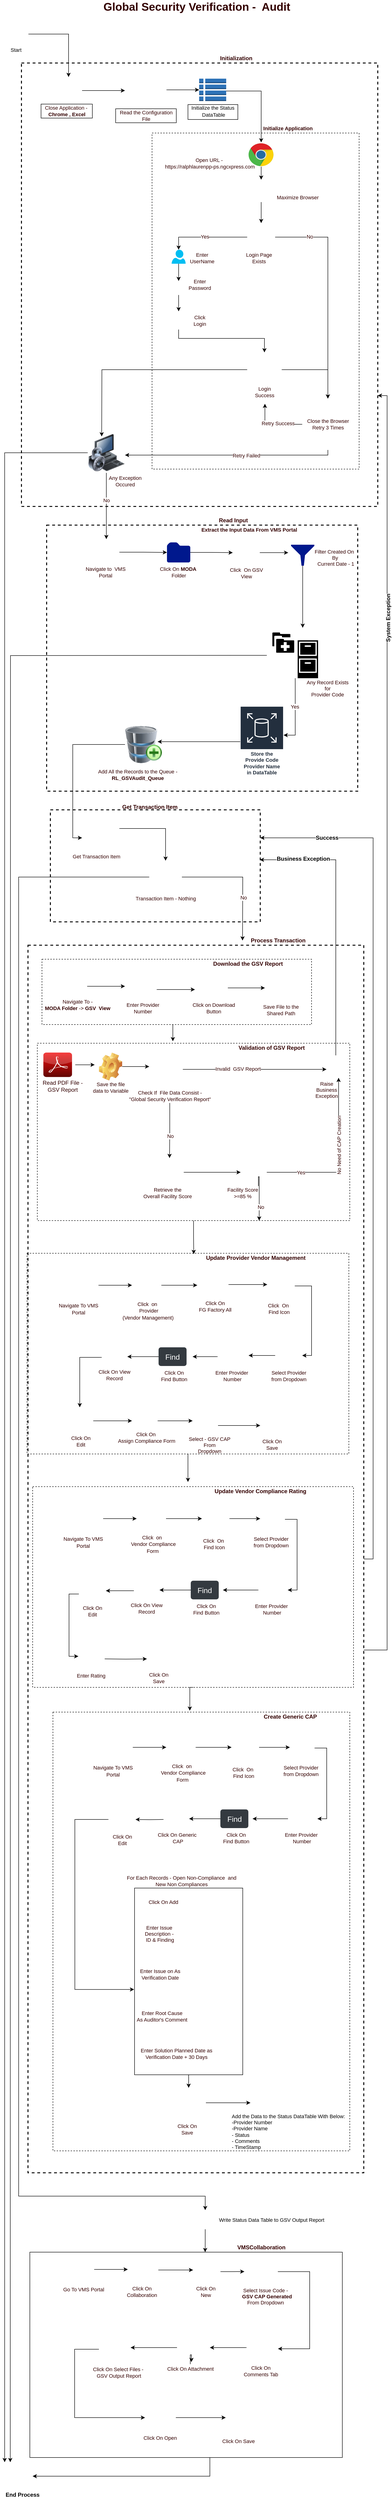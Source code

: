 <mxfile version="18.2.1" type="github"><diagram id="Izmj4GPz0lvRZYQUVih_" name="Page-1"><mxGraphModel dx="1422" dy="705" grid="1" gridSize="10" guides="1" tooltips="1" connect="1" arrows="1" fold="1" page="1" pageScale="1" pageWidth="850" pageHeight="1100" math="0" shadow="0"><root><mxCell id="0"/><mxCell id="1" parent="0"/><mxCell id="cWEXN-bF3hbhIx2hcadV-325" value="" style="rounded=0;whiteSpace=wrap;html=1;sketch=0;fontFamily=Helvetica;fontSize=11;fontColor=#330000;strokeColor=default;fillColor=none;gradientColor=none;dashed=1;" parent="1" vertex="1"><mxGeometry x="113.5" y="3723" width="636.5" height="940" as="geometry"/></mxCell><mxCell id="cWEXN-bF3hbhIx2hcadV-372" value="" style="rounded=0;whiteSpace=wrap;html=1;sketch=0;fontFamily=Helvetica;fontSize=12;fontColor=#330000;strokeColor=default;strokeWidth=2;fillColor=none;gradientColor=none;dashed=1;" parent="1" vertex="1"><mxGeometry x="46" y="190" width="764" height="950" as="geometry"/></mxCell><mxCell id="cWEXN-bF3hbhIx2hcadV-362" value="" style="rounded=0;whiteSpace=wrap;html=1;sketch=0;fontFamily=Helvetica;fontSize=11;fontColor=#330000;strokeColor=default;fillColor=none;gradientColor=none;" parent="1" vertex="1"><mxGeometry x="64" y="4880" width="670" height="440" as="geometry"/></mxCell><mxCell id="kzUMAcGg5ozdKPCntmQN-7" value="" style="rounded=0;whiteSpace=wrap;html=1;fillColor=none;strokeWidth=2;dashed=1;" parent="1" vertex="1"><mxGeometry x="60" y="2080" width="720" height="2630" as="geometry"/></mxCell><mxCell id="cWEXN-bF3hbhIx2hcadV-129" value="" style="rounded=0;whiteSpace=wrap;html=1;dashed=1;sketch=0;fontFamily=Helvetica;fontSize=11;fontColor=#330000;strokeColor=default;fillColor=none;gradientColor=none;" parent="1" vertex="1"><mxGeometry x="90" y="2110" width="578" height="140" as="geometry"/></mxCell><mxCell id="cWEXN-bF3hbhIx2hcadV-377" value="" style="rounded=0;whiteSpace=wrap;html=1;dashed=1;sketch=0;fontFamily=Helvetica;fontSize=12;fontColor=#330000;strokeColor=default;strokeWidth=1;fillColor=none;gradientColor=none;" parent="1" vertex="1"><mxGeometry x="80" y="2290" width="670" height="380" as="geometry"/></mxCell><mxCell id="kzUMAcGg5ozdKPCntmQN-15" style="edgeStyle=orthogonalEdgeStyle;rounded=0;orthogonalLoop=1;jettySize=auto;html=1;fontSize=12;" parent="1" source="cWEXN-bF3hbhIx2hcadV-362" edge="1"><mxGeometry relative="1" as="geometry"><mxPoint x="70" y="5360" as="targetPoint"/><Array as="points"><mxPoint x="450" y="5360"/></Array></mxGeometry></mxCell><mxCell id="cWEXN-bF3hbhIx2hcadV-268" style="edgeStyle=orthogonalEdgeStyle;rounded=0;orthogonalLoop=1;jettySize=auto;html=1;fontFamily=Helvetica;fontSize=11;fontColor=#330000;" parent="1" source="cWEXN-bF3hbhIx2hcadV-212" edge="1"><mxGeometry relative="1" as="geometry"><mxPoint x="403" y="3230" as="targetPoint"/></mxGeometry></mxCell><mxCell id="cWEXN-bF3hbhIx2hcadV-212" value="" style="rounded=0;whiteSpace=wrap;html=1;dashed=1;sketch=0;fontFamily=Helvetica;fontSize=11;fontColor=#330000;strokeColor=default;fillColor=none;gradientColor=none;" parent="1" vertex="1"><mxGeometry x="58" y="2740" width="690" height="430" as="geometry"/></mxCell><mxCell id="cWEXN-bF3hbhIx2hcadV-66" value="" style="rounded=0;whiteSpace=wrap;html=1;sketch=0;fontFamily=Helvetica;fontSize=11;fontColor=#330000;strokeColor=default;fillColor=none;gradientColor=none;dashed=1;strokeWidth=2;" parent="1" vertex="1"><mxGeometry x="100" y="1180" width="667" height="570" as="geometry"/></mxCell><mxCell id="cWEXN-bF3hbhIx2hcadV-49" value="" style="rounded=0;whiteSpace=wrap;html=1;sketch=0;fontFamily=Helvetica;fontSize=11;fontColor=#330000;strokeColor=default;fillColor=none;gradientColor=none;direction=south;dashed=1;" parent="1" vertex="1"><mxGeometry x="326" y="340" width="444" height="720" as="geometry"/></mxCell><mxCell id="cWEXN-bF3hbhIx2hcadV-2" value="&lt;font style=&quot;font-size: 11px;&quot;&gt;Start&lt;/font&gt;" style="text;html=1;align=center;verticalAlign=middle;resizable=0;points=[];autosize=1;strokeColor=none;fillColor=none;" parent="1" vertex="1"><mxGeometry x="14" y="152" width="40" height="20" as="geometry"/></mxCell><mxCell id="cWEXN-bF3hbhIx2hcadV-363" style="edgeStyle=orthogonalEdgeStyle;rounded=0;orthogonalLoop=1;jettySize=auto;html=1;entryX=0.5;entryY=0;entryDx=0;entryDy=0;fontFamily=Helvetica;fontSize=12;fontColor=#330000;" parent="1" source="cWEXN-bF3hbhIx2hcadV-3" target="cWEXN-bF3hbhIx2hcadV-5" edge="1"><mxGeometry relative="1" as="geometry"/></mxCell><mxCell id="cWEXN-bF3hbhIx2hcadV-3" value="" style="shape=image;html=1;verticalAlign=top;verticalLabelPosition=bottom;labelBackgroundColor=#ffffff;imageAspect=0;aspect=fixed;image=https://cdn4.iconfinder.com/data/icons/ios-web-user-interface-multi-circle-flat-vol-2/512/Arrow_film_movie_play_player_start_video-128.png;fontSize=11;" parent="1" vertex="1"><mxGeometry x="11" y="103" width="50" height="50" as="geometry"/></mxCell><mxCell id="cWEXN-bF3hbhIx2hcadV-4" value="&lt;font color=&quot;#330000&quot; style=&quot;font-size: 24px;&quot;&gt;&lt;b style=&quot;&quot;&gt;Global Security Verification -&amp;nbsp; Audit&amp;nbsp;&lt;/b&gt;&lt;/font&gt;" style="text;html=1;align=center;verticalAlign=middle;resizable=0;points=[];autosize=1;strokeColor=none;fillColor=none;fontSize=11;" parent="1" vertex="1"><mxGeometry x="215" y="60" width="420" height="20" as="geometry"/></mxCell><mxCell id="cWEXN-bF3hbhIx2hcadV-11" style="edgeStyle=orthogonalEdgeStyle;rounded=0;orthogonalLoop=1;jettySize=auto;html=1;exitX=1;exitY=0.5;exitDx=0;exitDy=0;fontSize=11;fontColor=#330000;" parent="1" source="cWEXN-bF3hbhIx2hcadV-5" edge="1"><mxGeometry relative="1" as="geometry"><mxPoint x="268" y="249" as="targetPoint"/></mxGeometry></mxCell><mxCell id="cWEXN-bF3hbhIx2hcadV-5" value="" style="shape=image;html=1;verticalAlign=top;verticalLabelPosition=bottom;labelBackgroundColor=#ffffff;imageAspect=0;aspect=fixed;image=https://cdn3.iconfinder.com/data/icons/flat-actions-icons-9/792/Close_Icon_Circle-128.png;fontSize=24;fontColor=#330000;" parent="1" vertex="1"><mxGeometry x="118" y="220" width="58" height="58" as="geometry"/></mxCell><mxCell id="cWEXN-bF3hbhIx2hcadV-8" value="Close Application -&amp;nbsp;&lt;br&gt;&lt;b&gt;Chrome , Excel&lt;/b&gt;" style="text;html=1;align=center;verticalAlign=middle;resizable=0;points=[];autosize=1;strokeColor=default;fillColor=none;fontSize=11;fontColor=#330000;" parent="1" vertex="1"><mxGeometry x="88" y="278" width="110" height="30" as="geometry"/></mxCell><mxCell id="zL2r4gQqmG1PpCrWWyj4-15" value="" style="edgeStyle=orthogonalEdgeStyle;rounded=0;orthogonalLoop=1;jettySize=auto;html=1;" edge="1" parent="1" source="cWEXN-bF3hbhIx2hcadV-9" target="zL2r4gQqmG1PpCrWWyj4-13"><mxGeometry relative="1" as="geometry"/></mxCell><mxCell id="cWEXN-bF3hbhIx2hcadV-9" value="" style="shape=image;html=1;verticalAlign=top;verticalLabelPosition=bottom;labelBackgroundColor=#ffffff;imageAspect=0;aspect=fixed;image=https://cdn0.iconfinder.com/data/icons/business-startup-10/50/8-128.png;fontSize=11;fontColor=#330000;strokeColor=default;" parent="1" vertex="1"><mxGeometry x="278" y="208" width="79" height="79" as="geometry"/></mxCell><mxCell id="cWEXN-bF3hbhIx2hcadV-10" value="Read the Configuration &lt;br&gt;File" style="text;html=1;align=center;verticalAlign=middle;resizable=0;points=[];autosize=1;strokeColor=default;fillColor=none;fontSize=11;fontColor=#330000;" parent="1" vertex="1"><mxGeometry x="248" y="288" width="130" height="30" as="geometry"/></mxCell><mxCell id="cWEXN-bF3hbhIx2hcadV-14" value="&lt;b&gt;Initialize Application&lt;/b&gt;" style="text;html=1;align=center;verticalAlign=middle;resizable=0;points=[];autosize=1;strokeColor=none;fillColor=none;fontSize=11;fontFamily=Helvetica;fontColor=#330000;" parent="1" vertex="1"><mxGeometry x="557" y="320" width="120" height="20" as="geometry"/></mxCell><mxCell id="cWEXN-bF3hbhIx2hcadV-19" style="edgeStyle=orthogonalEdgeStyle;rounded=0;orthogonalLoop=1;jettySize=auto;html=1;fontFamily=Helvetica;fontSize=11;fontColor=#330000;" parent="1" source="cWEXN-bF3hbhIx2hcadV-15" target="cWEXN-bF3hbhIx2hcadV-18" edge="1"><mxGeometry relative="1" as="geometry"/></mxCell><mxCell id="cWEXN-bF3hbhIx2hcadV-15" value="" style="dashed=0;outlineConnect=0;html=1;align=center;labelPosition=center;verticalLabelPosition=bottom;verticalAlign=top;shape=mxgraph.weblogos.chrome;rounded=0;sketch=0;fontFamily=Helvetica;fontSize=11;fontColor=#330000;strokeColor=default;fillColor=none;gradientColor=none;" parent="1" vertex="1"><mxGeometry x="533" y="362" width="54" height="50" as="geometry"/></mxCell><mxCell id="cWEXN-bF3hbhIx2hcadV-16" value="Open URL -&lt;br&gt;&amp;nbsp;https://ralphlaurenpp-ps.ngcxpress.com" style="text;html=1;align=center;verticalAlign=middle;resizable=0;points=[];autosize=1;strokeColor=none;fillColor=none;fontSize=11;fontFamily=Helvetica;fontColor=#330000;" parent="1" vertex="1"><mxGeometry x="343" y="390" width="210" height="30" as="geometry"/></mxCell><mxCell id="cWEXN-bF3hbhIx2hcadV-22" style="edgeStyle=orthogonalEdgeStyle;rounded=0;orthogonalLoop=1;jettySize=auto;html=1;entryX=0.5;entryY=0;entryDx=0;entryDy=0;fontFamily=Helvetica;fontSize=11;fontColor=#330000;" parent="1" source="cWEXN-bF3hbhIx2hcadV-18" target="cWEXN-bF3hbhIx2hcadV-21" edge="1"><mxGeometry relative="1" as="geometry"/></mxCell><mxCell id="cWEXN-bF3hbhIx2hcadV-18" value="" style="shape=image;html=1;verticalAlign=top;verticalLabelPosition=bottom;labelBackgroundColor=#ffffff;imageAspect=0;aspect=fixed;image=https://cdn4.iconfinder.com/data/icons/minicons-3/640/fullscreen_black-128.png;rounded=0;sketch=0;fontFamily=Helvetica;fontSize=11;fontColor=#330000;strokeColor=default;fillColor=none;gradientColor=none;" parent="1" vertex="1"><mxGeometry x="536" y="440" width="48" height="48" as="geometry"/></mxCell><mxCell id="cWEXN-bF3hbhIx2hcadV-20" value="Maximize Browser" style="text;html=1;align=center;verticalAlign=middle;resizable=0;points=[];autosize=1;strokeColor=none;fillColor=none;fontSize=11;fontFamily=Helvetica;fontColor=#330000;" parent="1" vertex="1"><mxGeometry x="583" y="468" width="110" height="20" as="geometry"/></mxCell><mxCell id="cWEXN-bF3hbhIx2hcadV-26" style="edgeStyle=orthogonalEdgeStyle;rounded=0;orthogonalLoop=1;jettySize=auto;html=1;entryX=0.5;entryY=0;entryDx=0;entryDy=0;entryPerimeter=0;fontFamily=Helvetica;fontSize=11;fontColor=#330000;" parent="1" source="cWEXN-bF3hbhIx2hcadV-21" target="cWEXN-bF3hbhIx2hcadV-24" edge="1"><mxGeometry relative="1" as="geometry"/></mxCell><mxCell id="cWEXN-bF3hbhIx2hcadV-40" value="Yes" style="edgeLabel;html=1;align=center;verticalAlign=middle;resizable=0;points=[];fontSize=11;fontFamily=Helvetica;fontColor=#330000;" parent="cWEXN-bF3hbhIx2hcadV-26" vertex="1" connectable="0"><mxGeometry x="0.046" y="-1" relative="1" as="geometry"><mxPoint as="offset"/></mxGeometry></mxCell><mxCell id="cWEXN-bF3hbhIx2hcadV-45" style="edgeStyle=orthogonalEdgeStyle;rounded=0;orthogonalLoop=1;jettySize=auto;html=1;entryX=0.5;entryY=0;entryDx=0;entryDy=0;fontFamily=Helvetica;fontSize=11;fontColor=#330000;" parent="1" source="cWEXN-bF3hbhIx2hcadV-21" target="cWEXN-bF3hbhIx2hcadV-41" edge="1"><mxGeometry relative="1" as="geometry"/></mxCell><mxCell id="cWEXN-bF3hbhIx2hcadV-51" value="No" style="edgeLabel;html=1;align=center;verticalAlign=middle;resizable=0;points=[];fontSize=11;fontFamily=Helvetica;fontColor=#330000;" parent="cWEXN-bF3hbhIx2hcadV-45" vertex="1" connectable="0"><mxGeometry x="-0.678" y="1" relative="1" as="geometry"><mxPoint as="offset"/></mxGeometry></mxCell><mxCell id="cWEXN-bF3hbhIx2hcadV-21" value="" style="shape=image;html=1;verticalAlign=top;verticalLabelPosition=bottom;labelBackgroundColor=#ffffff;imageAspect=0;aspect=fixed;image=https://cdn1.iconfinder.com/data/icons/Futurosoft%20Icons%200.5.2/128x128/apps/Login-Manager.png;rounded=0;sketch=0;fontFamily=Helvetica;fontSize=11;fontColor=#330000;strokeColor=default;fillColor=none;gradientColor=none;" parent="1" vertex="1"><mxGeometry x="530" y="533" width="60" height="60" as="geometry"/></mxCell><mxCell id="cWEXN-bF3hbhIx2hcadV-23" value="Login Page &lt;br&gt;Exists" style="text;html=1;align=center;verticalAlign=middle;resizable=0;points=[];autosize=1;strokeColor=none;fillColor=none;fontSize=11;fontFamily=Helvetica;fontColor=#330000;" parent="1" vertex="1"><mxGeometry x="520" y="593" width="70" height="30" as="geometry"/></mxCell><mxCell id="cWEXN-bF3hbhIx2hcadV-28" style="edgeStyle=orthogonalEdgeStyle;rounded=0;orthogonalLoop=1;jettySize=auto;html=1;entryX=0.5;entryY=0;entryDx=0;entryDy=0;fontFamily=Helvetica;fontSize=11;fontColor=#330000;" parent="1" source="cWEXN-bF3hbhIx2hcadV-24" target="cWEXN-bF3hbhIx2hcadV-25" edge="1"><mxGeometry relative="1" as="geometry"/></mxCell><mxCell id="cWEXN-bF3hbhIx2hcadV-24" value="" style="verticalLabelPosition=bottom;html=1;verticalAlign=top;align=center;strokeColor=none;fillColor=#00BEF2;shape=mxgraph.azure.user;rounded=0;sketch=0;fontFamily=Helvetica;fontSize=11;fontColor=#330000;" parent="1" vertex="1"><mxGeometry x="368" y="590" width="30" height="30" as="geometry"/></mxCell><mxCell id="cWEXN-bF3hbhIx2hcadV-32" style="edgeStyle=orthogonalEdgeStyle;rounded=0;orthogonalLoop=1;jettySize=auto;html=1;entryX=0.5;entryY=0;entryDx=0;entryDy=0;fontFamily=Helvetica;fontSize=11;fontColor=#330000;" parent="1" source="cWEXN-bF3hbhIx2hcadV-25" target="cWEXN-bF3hbhIx2hcadV-30" edge="1"><mxGeometry relative="1" as="geometry"/></mxCell><mxCell id="cWEXN-bF3hbhIx2hcadV-25" value="" style="shape=image;html=1;verticalAlign=top;verticalLabelPosition=bottom;labelBackgroundColor=#ffffff;imageAspect=0;aspect=fixed;image=https://cdn0.iconfinder.com/data/icons/phosphor-regular-vol-3/256/password-128.png;rounded=0;sketch=0;fontFamily=Helvetica;fontSize=11;fontColor=#330000;strokeColor=default;fillColor=none;gradientColor=none;" parent="1" vertex="1"><mxGeometry x="368" y="657" width="30" height="30" as="geometry"/></mxCell><mxCell id="cWEXN-bF3hbhIx2hcadV-27" value="Enter&lt;br&gt;UserName" style="text;html=1;align=center;verticalAlign=middle;resizable=0;points=[];autosize=1;strokeColor=none;fillColor=none;fontSize=11;fontFamily=Helvetica;fontColor=#330000;" parent="1" vertex="1"><mxGeometry x="398" y="593" width="70" height="30" as="geometry"/></mxCell><mxCell id="cWEXN-bF3hbhIx2hcadV-29" value="Enter &lt;br&gt;Password" style="text;html=1;align=center;verticalAlign=middle;resizable=0;points=[];autosize=1;strokeColor=none;fillColor=none;fontSize=11;fontFamily=Helvetica;fontColor=#330000;" parent="1" vertex="1"><mxGeometry x="398" y="650" width="60" height="30" as="geometry"/></mxCell><mxCell id="cWEXN-bF3hbhIx2hcadV-39" style="edgeStyle=orthogonalEdgeStyle;rounded=0;orthogonalLoop=1;jettySize=auto;html=1;entryX=0.5;entryY=0;entryDx=0;entryDy=0;fontFamily=Helvetica;fontSize=11;fontColor=#330000;" parent="1" source="cWEXN-bF3hbhIx2hcadV-30" target="cWEXN-bF3hbhIx2hcadV-36" edge="1"><mxGeometry relative="1" as="geometry"><Array as="points"><mxPoint x="383" y="780"/><mxPoint x="567" y="780"/></Array></mxGeometry></mxCell><mxCell id="cWEXN-bF3hbhIx2hcadV-30" value="" style="shape=image;html=1;verticalAlign=top;verticalLabelPosition=bottom;labelBackgroundColor=#ffffff;imageAspect=0;aspect=fixed;image=https://cdn3.iconfinder.com/data/icons/arrows-397/48/arrow_login-128.png;rounded=0;sketch=0;fontFamily=Helvetica;fontSize=11;fontColor=#330000;strokeColor=default;fillColor=none;gradientColor=none;" parent="1" vertex="1"><mxGeometry x="363.5" y="722" width="39" height="39" as="geometry"/></mxCell><mxCell id="cWEXN-bF3hbhIx2hcadV-33" value="Click &lt;br&gt;Login" style="text;html=1;align=center;verticalAlign=middle;resizable=0;points=[];autosize=1;strokeColor=none;fillColor=none;fontSize=11;fontFamily=Helvetica;fontColor=#330000;" parent="1" vertex="1"><mxGeometry x="408" y="726.5" width="40" height="30" as="geometry"/></mxCell><mxCell id="cWEXN-bF3hbhIx2hcadV-42" style="edgeStyle=orthogonalEdgeStyle;rounded=0;orthogonalLoop=1;jettySize=auto;html=1;fontFamily=Helvetica;fontSize=11;fontColor=#330000;" parent="1" source="cWEXN-bF3hbhIx2hcadV-36" edge="1"><mxGeometry relative="1" as="geometry"><mxPoint x="218" y="990" as="targetPoint"/></mxGeometry></mxCell><mxCell id="cWEXN-bF3hbhIx2hcadV-43" style="edgeStyle=orthogonalEdgeStyle;rounded=0;orthogonalLoop=1;jettySize=auto;html=1;entryX=0.5;entryY=0;entryDx=0;entryDy=0;fontFamily=Helvetica;fontSize=11;fontColor=#330000;" parent="1" source="cWEXN-bF3hbhIx2hcadV-36" target="cWEXN-bF3hbhIx2hcadV-41" edge="1"><mxGeometry relative="1" as="geometry"/></mxCell><mxCell id="cWEXN-bF3hbhIx2hcadV-36" value="" style="shape=image;html=1;verticalAlign=top;verticalLabelPosition=bottom;labelBackgroundColor=#ffffff;imageAspect=0;aspect=fixed;image=https://cdn0.iconfinder.com/data/icons/basic-e-commerce-line/48/Package_box_success-128.png;rounded=0;sketch=0;fontFamily=Helvetica;fontSize=11;fontColor=#330000;strokeColor=default;fillColor=none;gradientColor=none;" parent="1" vertex="1"><mxGeometry x="530" y="810" width="74" height="74" as="geometry"/></mxCell><mxCell id="cWEXN-bF3hbhIx2hcadV-38" value="Login &lt;br&gt;Success" style="text;html=1;align=center;verticalAlign=middle;resizable=0;points=[];autosize=1;strokeColor=none;fillColor=none;fontSize=11;fontFamily=Helvetica;fontColor=#330000;" parent="1" vertex="1"><mxGeometry x="537" y="880" width="60" height="30" as="geometry"/></mxCell><mxCell id="cWEXN-bF3hbhIx2hcadV-57" style="edgeStyle=orthogonalEdgeStyle;rounded=0;orthogonalLoop=1;jettySize=auto;html=1;fontFamily=Helvetica;fontSize=11;fontColor=#330000;" parent="1" source="cWEXN-bF3hbhIx2hcadV-41" target="cWEXN-bF3hbhIx2hcadV-55" edge="1"><mxGeometry relative="1" as="geometry"><Array as="points"><mxPoint x="703" y="1030"/></Array></mxGeometry></mxCell><mxCell id="cWEXN-bF3hbhIx2hcadV-64" value="Retry Failed" style="edgeLabel;html=1;align=center;verticalAlign=middle;resizable=0;points=[];fontSize=11;fontFamily=Helvetica;fontColor=#330000;" parent="cWEXN-bF3hbhIx2hcadV-57" vertex="1" connectable="0"><mxGeometry x="-0.166" y="1" relative="1" as="geometry"><mxPoint as="offset"/></mxGeometry></mxCell><mxCell id="cWEXN-bF3hbhIx2hcadV-41" value="" style="shape=image;html=1;verticalAlign=top;verticalLabelPosition=bottom;labelBackgroundColor=#ffffff;imageAspect=0;aspect=fixed;image=https://cdn4.iconfinder.com/data/icons/flat-business-3/512/Flat_business-9-128.png;rounded=0;sketch=0;fontFamily=Helvetica;fontSize=11;fontColor=#330000;strokeColor=default;fillColor=none;gradientColor=none;" parent="1" vertex="1"><mxGeometry x="648" y="909" width="110" height="110" as="geometry"/></mxCell><mxCell id="cWEXN-bF3hbhIx2hcadV-46" style="edgeStyle=orthogonalEdgeStyle;rounded=0;orthogonalLoop=1;jettySize=auto;html=1;entryX=0.517;entryY=1.333;entryDx=0;entryDy=0;entryPerimeter=0;fontFamily=Helvetica;fontSize=11;fontColor=#330000;" parent="1" source="cWEXN-bF3hbhIx2hcadV-44" target="cWEXN-bF3hbhIx2hcadV-38" edge="1"><mxGeometry relative="1" as="geometry"/></mxCell><mxCell id="cWEXN-bF3hbhIx2hcadV-48" value="Retry Success" style="edgeLabel;html=1;align=center;verticalAlign=middle;resizable=0;points=[];fontSize=11;fontFamily=Helvetica;fontColor=#330000;" parent="cWEXN-bF3hbhIx2hcadV-46" vertex="1" connectable="0"><mxGeometry x="-0.161" y="-2" relative="1" as="geometry"><mxPoint as="offset"/></mxGeometry></mxCell><mxCell id="cWEXN-bF3hbhIx2hcadV-44" value="Close the Browser&lt;br&gt;Retry 3 Times" style="text;html=1;align=center;verticalAlign=middle;resizable=0;points=[];autosize=1;strokeColor=none;fillColor=none;fontSize=11;fontFamily=Helvetica;fontColor=#330000;" parent="1" vertex="1"><mxGeometry x="648" y="949" width="110" height="30" as="geometry"/></mxCell><mxCell id="cWEXN-bF3hbhIx2hcadV-60" style="edgeStyle=orthogonalEdgeStyle;rounded=0;orthogonalLoop=1;jettySize=auto;html=1;fontFamily=Helvetica;fontSize=11;fontColor=#330000;" parent="1" source="cWEXN-bF3hbhIx2hcadV-55" target="cWEXN-bF3hbhIx2hcadV-99" edge="1"><mxGeometry relative="1" as="geometry"><mxPoint x="8" y="1460" as="targetPoint"/><Array as="points"><mxPoint x="10" y="1025"/></Array></mxGeometry></mxCell><mxCell id="cWEXN-bF3hbhIx2hcadV-63" style="edgeStyle=orthogonalEdgeStyle;rounded=0;orthogonalLoop=1;jettySize=auto;html=1;fontFamily=Helvetica;fontSize=11;fontColor=#330000;" parent="1" edge="1"><mxGeometry relative="1" as="geometry"><mxPoint x="228" y="1210" as="targetPoint"/><mxPoint x="228" y="1068" as="sourcePoint"/></mxGeometry></mxCell><mxCell id="cWEXN-bF3hbhIx2hcadV-65" value="No" style="edgeLabel;html=1;align=center;verticalAlign=middle;resizable=0;points=[];fontSize=11;fontFamily=Helvetica;fontColor=#330000;" parent="cWEXN-bF3hbhIx2hcadV-63" vertex="1" connectable="0"><mxGeometry x="-0.169" relative="1" as="geometry"><mxPoint as="offset"/></mxGeometry></mxCell><mxCell id="cWEXN-bF3hbhIx2hcadV-55" value="" style="image;html=1;image=img/lib/clip_art/computers/Secure_System_128x128.png;rounded=0;dashed=1;sketch=0;fontFamily=Helvetica;fontSize=11;fontColor=#330000;strokeColor=default;fillColor=none;gradientColor=none;" parent="1" vertex="1"><mxGeometry x="188" y="985" width="80" height="80" as="geometry"/></mxCell><mxCell id="cWEXN-bF3hbhIx2hcadV-59" value="Any Exception &lt;br&gt;Occured" style="text;html=1;align=center;verticalAlign=middle;resizable=0;points=[];autosize=1;strokeColor=none;fillColor=none;fontSize=11;fontFamily=Helvetica;fontColor=#330000;" parent="1" vertex="1"><mxGeometry x="223" y="1071" width="90" height="30" as="geometry"/></mxCell><mxCell id="cWEXN-bF3hbhIx2hcadV-67" value="&lt;b&gt;Extract the Input Data From VMS Portal&lt;/b&gt;" style="text;html=1;align=center;verticalAlign=middle;resizable=0;points=[];autosize=1;strokeColor=none;fillColor=none;fontSize=11;fontFamily=Helvetica;fontColor=#330000;" parent="1" vertex="1"><mxGeometry x="423.5" y="1180" width="220" height="20" as="geometry"/></mxCell><mxCell id="cWEXN-bF3hbhIx2hcadV-71" style="edgeStyle=orthogonalEdgeStyle;rounded=0;orthogonalLoop=1;jettySize=auto;html=1;entryX=0;entryY=0.5;entryDx=0;entryDy=0;entryPerimeter=0;fontFamily=Helvetica;fontSize=11;fontColor=#330000;" parent="1" source="cWEXN-bF3hbhIx2hcadV-68" target="cWEXN-bF3hbhIx2hcadV-70" edge="1"><mxGeometry relative="1" as="geometry"/></mxCell><mxCell id="cWEXN-bF3hbhIx2hcadV-68" value="" style="shape=image;html=1;verticalAlign=top;verticalLabelPosition=bottom;labelBackgroundColor=#ffffff;imageAspect=0;aspect=fixed;image=https://cdn4.iconfinder.com/data/icons/ionicons/512/icon-ios7-navigate-128.png;rounded=0;dashed=1;sketch=0;fontFamily=Helvetica;fontSize=11;fontColor=#330000;strokeColor=default;fillColor=none;gradientColor=none;" parent="1" vertex="1"><mxGeometry x="200" y="1210" width="56" height="56" as="geometry"/></mxCell><mxCell id="cWEXN-bF3hbhIx2hcadV-69" value="Navigate to&amp;nbsp; VMS &lt;br&gt;Portal" style="text;html=1;align=center;verticalAlign=middle;resizable=0;points=[];autosize=1;strokeColor=none;fillColor=none;fontSize=11;fontFamily=Helvetica;fontColor=#330000;" parent="1" vertex="1"><mxGeometry x="176" y="1266" width="100" height="30" as="geometry"/></mxCell><mxCell id="cWEXN-bF3hbhIx2hcadV-75" style="edgeStyle=orthogonalEdgeStyle;rounded=0;orthogonalLoop=1;jettySize=auto;html=1;entryX=0;entryY=0.5;entryDx=0;entryDy=0;fontFamily=Helvetica;fontSize=11;fontColor=#330000;" parent="1" source="cWEXN-bF3hbhIx2hcadV-70" target="cWEXN-bF3hbhIx2hcadV-74" edge="1"><mxGeometry relative="1" as="geometry"/></mxCell><mxCell id="cWEXN-bF3hbhIx2hcadV-70" value="" style="sketch=0;aspect=fixed;pointerEvents=1;shadow=0;dashed=0;html=1;strokeColor=none;labelPosition=center;verticalLabelPosition=bottom;verticalAlign=top;align=center;fillColor=#00188D;shape=mxgraph.mscae.enterprise.folder;rounded=0;fontFamily=Helvetica;fontSize=11;fontColor=#330000;" parent="1" vertex="1"><mxGeometry x="358" y="1217" width="50" height="43" as="geometry"/></mxCell><mxCell id="cWEXN-bF3hbhIx2hcadV-72" value="Click On &lt;b&gt;MODA&lt;/b&gt;&amp;nbsp;&lt;br&gt;Folder" style="text;html=1;align=center;verticalAlign=middle;resizable=0;points=[];autosize=1;strokeColor=none;fillColor=none;fontSize=11;fontFamily=Helvetica;fontColor=#330000;" parent="1" vertex="1"><mxGeometry x="333" y="1266" width="100" height="30" as="geometry"/></mxCell><mxCell id="cWEXN-bF3hbhIx2hcadV-78" style="edgeStyle=orthogonalEdgeStyle;rounded=0;orthogonalLoop=1;jettySize=auto;html=1;fontFamily=Helvetica;fontSize=11;fontColor=#330000;" parent="1" source="cWEXN-bF3hbhIx2hcadV-74" edge="1"><mxGeometry relative="1" as="geometry"><mxPoint x="618" y="1239" as="targetPoint"/></mxGeometry></mxCell><mxCell id="cWEXN-bF3hbhIx2hcadV-74" value="" style="shape=image;html=1;verticalAlign=top;verticalLabelPosition=bottom;labelBackgroundColor=#ffffff;imageAspect=0;aspect=fixed;image=https://cdn1.iconfinder.com/data/icons/hawcons/32/700015-icon-27-one-finger-click-128.png;rounded=0;dashed=1;sketch=0;fontFamily=Helvetica;fontSize=11;fontColor=#330000;strokeColor=default;fillColor=none;gradientColor=none;" parent="1" vertex="1"><mxGeometry x="499" y="1210" width="58" height="58" as="geometry"/></mxCell><mxCell id="cWEXN-bF3hbhIx2hcadV-76" value="Click&amp;nbsp; On GSV&lt;br&gt;View" style="text;html=1;align=center;verticalAlign=middle;resizable=0;points=[];autosize=1;strokeColor=none;fillColor=none;fontSize=11;fontFamily=Helvetica;fontColor=#330000;" parent="1" vertex="1"><mxGeometry x="483" y="1268" width="90" height="30" as="geometry"/></mxCell><mxCell id="cWEXN-bF3hbhIx2hcadV-88" style="edgeStyle=orthogonalEdgeStyle;rounded=0;orthogonalLoop=1;jettySize=auto;html=1;fontFamily=Helvetica;fontSize=11;fontColor=#330000;" parent="1" source="cWEXN-bF3hbhIx2hcadV-77" edge="1"><mxGeometry relative="1" as="geometry"><mxPoint x="649" y="1400" as="targetPoint"/></mxGeometry></mxCell><mxCell id="cWEXN-bF3hbhIx2hcadV-77" value="" style="sketch=0;aspect=fixed;pointerEvents=1;shadow=0;dashed=0;html=1;strokeColor=none;labelPosition=center;verticalLabelPosition=bottom;verticalAlign=top;align=center;fillColor=#00188D;shape=mxgraph.mscae.enterprise.filter;rounded=0;fontFamily=Helvetica;fontSize=11;fontColor=#330000;" parent="1" vertex="1"><mxGeometry x="624" y="1222" width="50" height="45" as="geometry"/></mxCell><mxCell id="cWEXN-bF3hbhIx2hcadV-79" value="Filter Created On&amp;nbsp; &lt;br&gt;By&lt;br&gt;&amp;nbsp;Current Date - 1" style="text;html=1;align=center;verticalAlign=middle;resizable=0;points=[];autosize=1;strokeColor=none;fillColor=none;fontSize=11;fontFamily=Helvetica;fontColor=#330000;" parent="1" vertex="1"><mxGeometry x="668" y="1230" width="100" height="40" as="geometry"/></mxCell><mxCell id="cWEXN-bF3hbhIx2hcadV-89" style="edgeStyle=orthogonalEdgeStyle;rounded=0;orthogonalLoop=1;jettySize=auto;html=1;fontFamily=Helvetica;fontSize=11;fontColor=#330000;entryX=0.5;entryY=0;entryDx=0;entryDy=0;" parent="1" edge="1"><mxGeometry relative="1" as="geometry"><mxPoint x="22" y="5330" as="targetPoint"/><mxPoint x="572" y="1459" as="sourcePoint"/></mxGeometry></mxCell><mxCell id="cWEXN-bF3hbhIx2hcadV-91" style="edgeStyle=orthogonalEdgeStyle;rounded=0;orthogonalLoop=1;jettySize=auto;html=1;fontFamily=Helvetica;fontSize=11;fontColor=#330000;" parent="1" source="cWEXN-bF3hbhIx2hcadV-84" target="cWEXN-bF3hbhIx2hcadV-95" edge="1"><mxGeometry relative="1" as="geometry"><mxPoint x="633" y="1630" as="targetPoint"/><Array as="points"><mxPoint x="633" y="1630"/></Array></mxGeometry></mxCell><mxCell id="cWEXN-bF3hbhIx2hcadV-92" value="Yes" style="edgeLabel;html=1;align=center;verticalAlign=middle;resizable=0;points=[];fontSize=11;fontFamily=Helvetica;fontColor=#330000;" parent="cWEXN-bF3hbhIx2hcadV-91" vertex="1" connectable="0"><mxGeometry x="-0.18" y="-1" relative="1" as="geometry"><mxPoint as="offset"/></mxGeometry></mxCell><mxCell id="cWEXN-bF3hbhIx2hcadV-84" value="" style="shape=mxgraph.signs.healthcare.medical_records;html=1;pointerEvents=1;fillColor=#000000;strokeColor=none;verticalLabelPosition=bottom;verticalAlign=top;align=center;rounded=0;dashed=1;sketch=0;fontFamily=Helvetica;fontSize=11;fontColor=#330000;" parent="1" vertex="1"><mxGeometry x="584" y="1410" width="98" height="98" as="geometry"/></mxCell><mxCell id="cWEXN-bF3hbhIx2hcadV-86" value="Any Record Exists &lt;br&gt;for &lt;br&gt;Provider Code" style="text;html=1;align=center;verticalAlign=middle;resizable=0;points=[];autosize=1;strokeColor=none;fillColor=none;fontSize=11;fontFamily=Helvetica;fontColor=#330000;" parent="1" vertex="1"><mxGeometry x="647" y="1510" width="110" height="40" as="geometry"/></mxCell><mxCell id="cWEXN-bF3hbhIx2hcadV-97" style="edgeStyle=orthogonalEdgeStyle;rounded=0;orthogonalLoop=1;jettySize=auto;html=1;fontFamily=Helvetica;fontSize=11;fontColor=#330000;" parent="1" source="cWEXN-bF3hbhIx2hcadV-95" edge="1"><mxGeometry relative="1" as="geometry"><mxPoint x="338" y="1644" as="targetPoint"/></mxGeometry></mxCell><mxCell id="cWEXN-bF3hbhIx2hcadV-95" value="&lt;font style=&quot;font-size: 11px;&quot;&gt;Store the Provide Code&lt;br&gt;Provider Name in DataTable&lt;/font&gt;" style="sketch=0;outlineConnect=0;fontColor=#232F3E;gradientColor=none;strokeColor=#ffffff;fillColor=#232F3E;dashed=0;verticalLabelPosition=middle;verticalAlign=bottom;align=center;html=1;whiteSpace=wrap;fontSize=10;fontStyle=1;spacing=3;shape=mxgraph.aws4.productIcon;prIcon=mxgraph.aws4.elastic_block_store;rounded=0;fontFamily=Helvetica;" parent="1" vertex="1"><mxGeometry x="515" y="1568" width="93" height="152" as="geometry"/></mxCell><mxCell id="cWEXN-bF3hbhIx2hcadV-107" style="edgeStyle=orthogonalEdgeStyle;rounded=0;orthogonalLoop=1;jettySize=auto;html=1;entryX=0;entryY=0.75;entryDx=0;entryDy=0;fontFamily=Helvetica;fontSize=11;fontColor=#330000;" parent="1" source="cWEXN-bF3hbhIx2hcadV-96" target="cWEXN-bF3hbhIx2hcadV-100" edge="1"><mxGeometry relative="1" as="geometry"/></mxCell><mxCell id="cWEXN-bF3hbhIx2hcadV-96" value="" style="image;html=1;image=img/lib/clip_art/computers/Database_Add_128x128.png;rounded=0;dashed=1;sketch=0;fontFamily=Helvetica;fontSize=11;fontColor=#330000;strokeColor=default;fillColor=none;gradientColor=none;" parent="1" vertex="1"><mxGeometry x="268" y="1610" width="80" height="80" as="geometry"/></mxCell><mxCell id="cWEXN-bF3hbhIx2hcadV-98" value="Add All the Records to the Queue - &lt;br&gt;&lt;b&gt;RL_GSVAudit_Queue&lt;/b&gt;" style="text;html=1;align=center;verticalAlign=middle;resizable=0;points=[];autosize=1;strokeColor=none;fillColor=none;fontSize=11;fontFamily=Helvetica;fontColor=#330000;" parent="1" vertex="1"><mxGeometry x="200" y="1700" width="190" height="30" as="geometry"/></mxCell><mxCell id="cWEXN-bF3hbhIx2hcadV-99" value="" style="shape=image;html=1;verticalAlign=top;verticalLabelPosition=bottom;labelBackgroundColor=#ffffff;imageAspect=0;aspect=fixed;image=https://cdn3.iconfinder.com/data/icons/mix-and-miscellaneous/93/cross_handrawn_close-128.png;rounded=0;dashed=1;sketch=0;fontFamily=Helvetica;fontSize=11;fontColor=#330000;strokeColor=default;fillColor=none;gradientColor=none;" parent="1" vertex="1"><mxGeometry y="5330" width="68" height="68" as="geometry"/></mxCell><mxCell id="cWEXN-bF3hbhIx2hcadV-108" style="edgeStyle=orthogonalEdgeStyle;rounded=0;orthogonalLoop=1;jettySize=auto;html=1;fontFamily=Helvetica;fontSize=11;fontColor=#330000;" parent="1" source="cWEXN-bF3hbhIx2hcadV-100" target="cWEXN-bF3hbhIx2hcadV-102" edge="1"><mxGeometry relative="1" as="geometry"/></mxCell><mxCell id="cWEXN-bF3hbhIx2hcadV-100" value="" style="shape=image;html=1;verticalAlign=top;verticalLabelPosition=bottom;labelBackgroundColor=#ffffff;imageAspect=0;aspect=fixed;image=https://cdn0.iconfinder.com/data/icons/business-collection-2027/60/get-money-128.png;rounded=0;dashed=1;sketch=0;fontFamily=Helvetica;fontSize=11;fontColor=#330000;strokeColor=default;fillColor=none;gradientColor=none;" parent="1" vertex="1"><mxGeometry x="176" y="1790" width="80" height="80" as="geometry"/></mxCell><mxCell id="cWEXN-bF3hbhIx2hcadV-101" value="Get Transaction Item&amp;nbsp;&lt;br&gt;" style="text;html=1;align=center;verticalAlign=middle;resizable=0;points=[];autosize=1;strokeColor=none;fillColor=none;fontSize=11;fontFamily=Helvetica;fontColor=#330000;" parent="1" vertex="1"><mxGeometry x="148" y="1880" width="120" height="20" as="geometry"/></mxCell><mxCell id="cWEXN-bF3hbhIx2hcadV-110" style="edgeStyle=orthogonalEdgeStyle;rounded=0;orthogonalLoop=1;jettySize=auto;html=1;fontFamily=Helvetica;fontSize=11;fontColor=#330000;" parent="1" source="cWEXN-bF3hbhIx2hcadV-102" edge="1"><mxGeometry relative="1" as="geometry"><mxPoint x="520" y="2070" as="targetPoint"/></mxGeometry></mxCell><mxCell id="cWEXN-bF3hbhIx2hcadV-111" value="No" style="edgeLabel;html=1;align=center;verticalAlign=middle;resizable=0;points=[];fontSize=11;fontFamily=Helvetica;fontColor=#330000;" parent="cWEXN-bF3hbhIx2hcadV-110" vertex="1" connectable="0"><mxGeometry x="0.311" y="1" relative="1" as="geometry"><mxPoint as="offset"/></mxGeometry></mxCell><mxCell id="cWEXN-bF3hbhIx2hcadV-112" style="edgeStyle=orthogonalEdgeStyle;rounded=0;orthogonalLoop=1;jettySize=auto;html=1;fontFamily=Helvetica;fontSize=11;fontColor=#330000;entryX=0.5;entryY=0;entryDx=0;entryDy=0;" parent="1" source="cWEXN-bF3hbhIx2hcadV-102" target="zL2r4gQqmG1PpCrWWyj4-24" edge="1"><mxGeometry relative="1" as="geometry"><Array as="points"><mxPoint x="40" y="1934"/><mxPoint x="40" y="4760"/><mxPoint x="440" y="4760"/></Array></mxGeometry></mxCell><mxCell id="cWEXN-bF3hbhIx2hcadV-102" value="" style="shape=image;html=1;verticalAlign=top;verticalLabelPosition=bottom;labelBackgroundColor=#ffffff;imageAspect=0;aspect=fixed;image=https://cdn4.iconfinder.com/data/icons/ios-web-user-interface-multi-circle-flat-vol-4/512/Check_list_item_Item_list_to_do_ui_shopping-128.png;rounded=0;dashed=1;sketch=0;fontFamily=Helvetica;fontSize=11;fontColor=#330000;strokeColor=default;fillColor=none;gradientColor=none;" parent="1" vertex="1"><mxGeometry x="320" y="1899" width="70" height="70" as="geometry"/></mxCell><mxCell id="cWEXN-bF3hbhIx2hcadV-103" value="Transaction Item - Nothing" style="text;html=1;align=center;verticalAlign=middle;resizable=0;points=[];autosize=1;strokeColor=none;fillColor=none;fontSize=11;fontFamily=Helvetica;fontColor=#330000;" parent="1" vertex="1"><mxGeometry x="285" y="1970" width="140" height="20" as="geometry"/></mxCell><mxCell id="cWEXN-bF3hbhIx2hcadV-114" value="" style="rounded=0;whiteSpace=wrap;html=1;sketch=0;fontFamily=Helvetica;fontSize=11;fontColor=#330000;strokeColor=default;fillColor=none;gradientColor=none;dashed=1;strokeWidth=2;" parent="1" vertex="1"><mxGeometry x="108" y="1790" width="450" height="240" as="geometry"/></mxCell><mxCell id="cWEXN-bF3hbhIx2hcadV-115" value="&lt;b&gt;&lt;font style=&quot;font-size: 12px;&quot;&gt;Get Transaction Item&lt;/font&gt;&lt;/b&gt;" style="text;html=1;align=center;verticalAlign=middle;resizable=0;points=[];autosize=1;strokeColor=none;fillColor=none;fontSize=11;fontFamily=Helvetica;fontColor=#330000;" parent="1" vertex="1"><mxGeometry x="256" y="1774" width="130" height="20" as="geometry"/></mxCell><mxCell id="cWEXN-bF3hbhIx2hcadV-116" value="&lt;b&gt;&lt;font style=&quot;font-size: 12px;&quot;&gt;Process Transaction&lt;/font&gt;&lt;/b&gt;" style="text;html=1;align=center;verticalAlign=middle;resizable=0;points=[];autosize=1;strokeColor=none;fillColor=none;fontSize=11;fontFamily=Helvetica;fontColor=#330000;" parent="1" vertex="1"><mxGeometry x="531" y="2060" width="130" height="20" as="geometry"/></mxCell><mxCell id="cWEXN-bF3hbhIx2hcadV-121" style="edgeStyle=orthogonalEdgeStyle;rounded=0;orthogonalLoop=1;jettySize=auto;html=1;fontFamily=Helvetica;fontSize=11;fontColor=#330000;" parent="1" source="cWEXN-bF3hbhIx2hcadV-117" edge="1"><mxGeometry relative="1" as="geometry"><mxPoint x="268" y="2168" as="targetPoint"/></mxGeometry></mxCell><mxCell id="cWEXN-bF3hbhIx2hcadV-117" value="" style="shape=image;html=1;verticalAlign=top;verticalLabelPosition=bottom;labelBackgroundColor=#ffffff;imageAspect=0;aspect=fixed;image=https://cdn4.iconfinder.com/data/icons/ionicons/512/icon-ios7-navigate-128.png;rounded=0;dashed=1;sketch=0;fontFamily=Helvetica;fontSize=11;fontColor=#330000;strokeColor=default;fillColor=none;gradientColor=none;" parent="1" vertex="1"><mxGeometry x="129" y="2139" width="58" height="58" as="geometry"/></mxCell><mxCell id="cWEXN-bF3hbhIx2hcadV-118" value="Navigate To - &lt;br&gt;&lt;b&gt;MODA Folder&lt;/b&gt; -&amp;gt; &lt;b&gt;GSV&amp;nbsp; View&lt;/b&gt;" style="text;html=1;align=center;verticalAlign=middle;resizable=0;points=[];autosize=1;strokeColor=none;fillColor=none;fontSize=11;fontFamily=Helvetica;fontColor=#330000;" parent="1" vertex="1"><mxGeometry x="86" y="2193" width="160" height="30" as="geometry"/></mxCell><mxCell id="cWEXN-bF3hbhIx2hcadV-124" style="edgeStyle=orthogonalEdgeStyle;rounded=0;orthogonalLoop=1;jettySize=auto;html=1;exitX=1;exitY=0.75;exitDx=0;exitDy=0;fontFamily=Helvetica;fontSize=11;fontColor=#330000;" parent="1" source="cWEXN-bF3hbhIx2hcadV-119" edge="1"><mxGeometry relative="1" as="geometry"><mxPoint x="418" y="2175" as="targetPoint"/></mxGeometry></mxCell><mxCell id="cWEXN-bF3hbhIx2hcadV-119" value="" style="shape=image;html=1;verticalAlign=top;verticalLabelPosition=bottom;labelBackgroundColor=#ffffff;imageAspect=0;aspect=fixed;image=https://cdn1.iconfinder.com/data/icons/material-core/20/translate-128.png;rounded=0;dashed=1;sketch=0;fontFamily=Helvetica;fontSize=11;fontColor=#330000;strokeColor=default;fillColor=none;gradientColor=none;" parent="1" vertex="1"><mxGeometry x="276" y="2130" width="60" height="60" as="geometry"/></mxCell><mxCell id="cWEXN-bF3hbhIx2hcadV-120" value="Enter Provider &lt;br&gt;Number" style="text;html=1;align=center;verticalAlign=middle;resizable=0;points=[];autosize=1;strokeColor=none;fillColor=none;fontSize=11;fontFamily=Helvetica;fontColor=#330000;" parent="1" vertex="1"><mxGeometry x="261" y="2200" width="90" height="30" as="geometry"/></mxCell><mxCell id="cWEXN-bF3hbhIx2hcadV-127" style="edgeStyle=orthogonalEdgeStyle;rounded=0;orthogonalLoop=1;jettySize=auto;html=1;fontFamily=Helvetica;fontSize=11;fontColor=#330000;" parent="1" source="cWEXN-bF3hbhIx2hcadV-122" edge="1"><mxGeometry relative="1" as="geometry"><mxPoint x="568" y="2171.5" as="targetPoint"/></mxGeometry></mxCell><mxCell id="cWEXN-bF3hbhIx2hcadV-122" value="" style="shape=image;html=1;verticalAlign=top;verticalLabelPosition=bottom;labelBackgroundColor=#ffffff;imageAspect=0;aspect=fixed;image=https://cdn1.iconfinder.com/data/icons/hawcons/32/699458-icon-27-one-finger-click-128.png;rounded=0;dashed=1;sketch=0;fontFamily=Helvetica;fontSize=11;fontColor=#330000;strokeColor=default;fillColor=none;gradientColor=none;" parent="1" vertex="1"><mxGeometry x="423.5" y="2139" width="65" height="65" as="geometry"/></mxCell><mxCell id="cWEXN-bF3hbhIx2hcadV-125" value="Click on Download &lt;br&gt;Button" style="text;html=1;align=center;verticalAlign=middle;resizable=0;points=[];autosize=1;strokeColor=none;fillColor=none;fontSize=11;fontFamily=Helvetica;fontColor=#330000;" parent="1" vertex="1"><mxGeometry x="403" y="2200" width="110" height="30" as="geometry"/></mxCell><mxCell id="cWEXN-bF3hbhIx2hcadV-126" value="" style="shape=image;html=1;verticalAlign=top;verticalLabelPosition=bottom;labelBackgroundColor=#ffffff;imageAspect=0;aspect=fixed;image=https://cdn2.iconfinder.com/data/icons/crystalproject/128x128/devices/3floppy_unmount.png;rounded=0;dashed=1;sketch=0;fontFamily=Helvetica;fontSize=11;fontColor=#330000;strokeColor=default;fillColor=none;gradientColor=none;" parent="1" vertex="1"><mxGeometry x="580" y="2154" width="50" height="50" as="geometry"/></mxCell><mxCell id="cWEXN-bF3hbhIx2hcadV-128" value="Save File to the &lt;br&gt;Shared Path" style="text;html=1;align=center;verticalAlign=middle;resizable=0;points=[];autosize=1;strokeColor=none;fillColor=none;fontSize=11;fontFamily=Helvetica;fontColor=#330000;" parent="1" vertex="1"><mxGeometry x="557" y="2204" width="90" height="30" as="geometry"/></mxCell><mxCell id="cWEXN-bF3hbhIx2hcadV-323" style="edgeStyle=orthogonalEdgeStyle;rounded=0;orthogonalLoop=1;jettySize=auto;html=1;entryX=0.459;entryY=-0.011;entryDx=0;entryDy=0;entryPerimeter=0;fontFamily=Helvetica;fontSize=11;fontColor=#330000;" parent="1" source="cWEXN-bF3hbhIx2hcadV-129" edge="1"><mxGeometry relative="1" as="geometry"><mxPoint x="370.627" y="2285.82" as="targetPoint"/><Array as="points"><mxPoint x="370" y="2270"/></Array></mxGeometry></mxCell><mxCell id="cWEXN-bF3hbhIx2hcadV-130" value="&lt;b&gt;&lt;font style=&quot;font-size: 12px;&quot;&gt;Download the GSV Report&amp;nbsp;&lt;/font&gt;&lt;/b&gt;" style="text;html=1;align=center;verticalAlign=middle;resizable=0;points=[];autosize=1;strokeColor=none;fillColor=none;fontSize=11;fontFamily=Helvetica;fontColor=#330000;" parent="1" vertex="1"><mxGeometry x="448" y="2110" width="170" height="20" as="geometry"/></mxCell><mxCell id="cWEXN-bF3hbhIx2hcadV-370" style="edgeStyle=orthogonalEdgeStyle;rounded=0;orthogonalLoop=1;jettySize=auto;html=1;fontFamily=Helvetica;fontSize=12;fontColor=#330000;" parent="1" edge="1"><mxGeometry relative="1" as="geometry"><mxPoint x="203" y="2336.2" as="targetPoint"/><mxPoint x="161.4" y="2336.2" as="sourcePoint"/></mxGeometry></mxCell><mxCell id="cWEXN-bF3hbhIx2hcadV-131" value="" style="dashed=0;outlineConnect=0;html=1;align=center;labelPosition=center;verticalLabelPosition=bottom;verticalAlign=top;shape=mxgraph.webicons.adobe_pdf;fillColor=#F40C0C;gradientColor=#610603;rounded=0;sketch=0;fontFamily=Helvetica;fontSize=12;fontColor=#330000;strokeColor=default;" parent="1" vertex="1"><mxGeometry x="93" y="2310" width="61.4" height="52.4" as="geometry"/></mxCell><mxCell id="cWEXN-bF3hbhIx2hcadV-135" value="Read PDF File - &lt;br&gt;GSV Report" style="text;html=1;align=center;verticalAlign=middle;resizable=0;points=[];autosize=1;strokeColor=none;fillColor=none;fontSize=12;fontFamily=Helvetica;fontColor=#330000;" parent="1" vertex="1"><mxGeometry x="83.7" y="2367" width="100" height="30" as="geometry"/></mxCell><mxCell id="cWEXN-bF3hbhIx2hcadV-376" style="edgeStyle=orthogonalEdgeStyle;rounded=0;orthogonalLoop=1;jettySize=auto;html=1;fontFamily=Helvetica;fontSize=12;fontColor=#330000;" parent="1" source="cWEXN-bF3hbhIx2hcadV-136" edge="1"><mxGeometry relative="1" as="geometry"><mxPoint x="320" y="2340" as="targetPoint"/></mxGeometry></mxCell><mxCell id="cWEXN-bF3hbhIx2hcadV-136" value="" style="shape=image;html=1;verticalLabelPosition=bottom;verticalAlign=top;imageAspect=0;image=img/clipart/Gear_128x128.png;rounded=0;dashed=1;sketch=0;fontFamily=Helvetica;fontSize=11;fontColor=#330000;strokeColor=default;fillColor=none;gradientColor=none;" parent="1" vertex="1"><mxGeometry x="212" y="2310" width="50" height="60" as="geometry"/></mxCell><mxCell id="cWEXN-bF3hbhIx2hcadV-139" value="Save the file &lt;br&gt;data to Variable" style="text;html=1;align=center;verticalAlign=middle;resizable=0;points=[];autosize=1;strokeColor=none;fillColor=none;fontSize=11;fontFamily=Helvetica;fontColor=#330000;" parent="1" vertex="1"><mxGeometry x="192" y="2370" width="90" height="30" as="geometry"/></mxCell><mxCell id="kzUMAcGg5ozdKPCntmQN-3" style="edgeStyle=orthogonalEdgeStyle;rounded=0;orthogonalLoop=1;jettySize=auto;html=1;" parent="1" source="cWEXN-bF3hbhIx2hcadV-141" edge="1"><mxGeometry relative="1" as="geometry"><mxPoint x="700" y="2346" as="targetPoint"/></mxGeometry></mxCell><mxCell id="kzUMAcGg5ozdKPCntmQN-4" value="&lt;span style=&quot;color: rgb(51, 0, 0);&quot;&gt;Invalid&amp;nbsp; GSV Report&lt;/span&gt;" style="edgeLabel;html=1;align=center;verticalAlign=middle;resizable=0;points=[];" parent="kzUMAcGg5ozdKPCntmQN-3" vertex="1" connectable="0"><mxGeometry x="-0.234" y="1" relative="1" as="geometry"><mxPoint as="offset"/></mxGeometry></mxCell><mxCell id="cWEXN-bF3hbhIx2hcadV-141" value="" style="shape=image;html=1;verticalAlign=top;verticalLabelPosition=bottom;labelBackgroundColor=#ffffff;imageAspect=0;aspect=fixed;image=https://cdn4.iconfinder.com/data/icons/essentials-74/24/002_-_Search-128.png;rounded=0;dashed=1;sketch=0;fontFamily=Helvetica;fontSize=11;fontColor=#330000;strokeColor=default;fillColor=none;gradientColor=none;" parent="1" vertex="1"><mxGeometry x="324" y="2312" width="68" height="68" as="geometry"/></mxCell><mxCell id="cWEXN-bF3hbhIx2hcadV-148" style="edgeStyle=orthogonalEdgeStyle;rounded=0;orthogonalLoop=1;jettySize=auto;html=1;entryX=0.5;entryY=0;entryDx=0;entryDy=0;fontFamily=Helvetica;fontSize=11;fontColor=#330000;" parent="1" source="cWEXN-bF3hbhIx2hcadV-142" target="cWEXN-bF3hbhIx2hcadV-147" edge="1"><mxGeometry relative="1" as="geometry"/></mxCell><mxCell id="cWEXN-bF3hbhIx2hcadV-151" value="No" style="edgeLabel;html=1;align=center;verticalAlign=middle;resizable=0;points=[];fontSize=11;fontFamily=Helvetica;fontColor=#330000;" parent="cWEXN-bF3hbhIx2hcadV-148" vertex="1" connectable="0"><mxGeometry x="0.186" y="1" relative="1" as="geometry"><mxPoint y="1" as="offset"/></mxGeometry></mxCell><mxCell id="cWEXN-bF3hbhIx2hcadV-142" value="Check If&amp;nbsp; File Data Consist - &lt;br&gt;&quot;Global Security Verification Report&quot;" style="text;html=1;align=center;verticalAlign=middle;resizable=0;points=[];autosize=1;strokeColor=none;fillColor=none;fontSize=11;fontFamily=Helvetica;fontColor=#330000;" parent="1" vertex="1"><mxGeometry x="269" y="2388" width="190" height="30" as="geometry"/></mxCell><mxCell id="cWEXN-bF3hbhIx2hcadV-152" style="edgeStyle=orthogonalEdgeStyle;rounded=0;orthogonalLoop=1;jettySize=auto;html=1;fontFamily=Helvetica;fontSize=11;fontColor=#330000;" parent="1" source="cWEXN-bF3hbhIx2hcadV-147" target="cWEXN-bF3hbhIx2hcadV-150" edge="1"><mxGeometry relative="1" as="geometry"/></mxCell><mxCell id="cWEXN-bF3hbhIx2hcadV-147" value="" style="shape=image;html=1;verticalAlign=top;verticalLabelPosition=bottom;labelBackgroundColor=#ffffff;imageAspect=0;aspect=fixed;image=https://cdn2.iconfinder.com/data/icons/font-awesome/1792/get-pocket-128.png;rounded=0;dashed=1;sketch=0;fontFamily=Helvetica;fontSize=11;fontColor=#330000;strokeColor=default;fillColor=none;gradientColor=none;" parent="1" vertex="1"><mxGeometry x="333" y="2536" width="61" height="61" as="geometry"/></mxCell><mxCell id="cWEXN-bF3hbhIx2hcadV-149" value="Retrieve the &lt;br&gt;Overall Facility Score" style="text;html=1;align=center;verticalAlign=middle;resizable=0;points=[];autosize=1;strokeColor=none;fillColor=none;fontSize=11;fontFamily=Helvetica;fontColor=#330000;" parent="1" vertex="1"><mxGeometry x="299" y="2596" width="120" height="30" as="geometry"/></mxCell><mxCell id="cWEXN-bF3hbhIx2hcadV-161" style="edgeStyle=orthogonalEdgeStyle;rounded=0;orthogonalLoop=1;jettySize=auto;html=1;fontFamily=Helvetica;fontSize=11;fontColor=#330000;entryX=0.5;entryY=1;entryDx=0;entryDy=0;" parent="1" source="cWEXN-bF3hbhIx2hcadV-150" target="cWEXN-bF3hbhIx2hcadV-158" edge="1"><mxGeometry relative="1" as="geometry"><mxPoint x="674" y="2370" as="targetPoint"/></mxGeometry></mxCell><mxCell id="cWEXN-bF3hbhIx2hcadV-162" value="No Need of CAP Creation" style="edgeLabel;html=1;align=center;verticalAlign=middle;resizable=0;points=[];fontSize=11;fontFamily=Helvetica;fontColor=#330000;rotation=270;" parent="cWEXN-bF3hbhIx2hcadV-161" vertex="1" connectable="0"><mxGeometry x="0.196" y="-1" relative="1" as="geometry"><mxPoint y="1" as="offset"/></mxGeometry></mxCell><mxCell id="cWEXN-bF3hbhIx2hcadV-169" value="Yes" style="edgeLabel;html=1;align=center;verticalAlign=middle;resizable=0;points=[];fontSize=11;fontFamily=Helvetica;fontColor=#330000;" parent="cWEXN-bF3hbhIx2hcadV-161" vertex="1" connectable="0"><mxGeometry x="-0.591" y="1" relative="1" as="geometry"><mxPoint y="1" as="offset"/></mxGeometry></mxCell><mxCell id="cWEXN-bF3hbhIx2hcadV-150" value="" style="shape=image;html=1;verticalAlign=top;verticalLabelPosition=bottom;labelBackgroundColor=#ffffff;imageAspect=0;aspect=fixed;image=https://cdn2.iconfinder.com/data/icons/font-awesome/1792/percent-128.png;rounded=0;dashed=1;sketch=0;fontFamily=Helvetica;fontSize=11;fontColor=#330000;strokeColor=default;fillColor=none;gradientColor=none;" parent="1" vertex="1"><mxGeometry x="516" y="2538.5" width="56" height="56" as="geometry"/></mxCell><mxCell id="cWEXN-bF3hbhIx2hcadV-168" style="edgeStyle=orthogonalEdgeStyle;rounded=0;orthogonalLoop=1;jettySize=auto;html=1;entryX=0.75;entryY=1;entryDx=0;entryDy=0;fontFamily=Helvetica;fontSize=11;fontColor=#330000;" parent="1" source="cWEXN-bF3hbhIx2hcadV-153" edge="1"><mxGeometry relative="1" as="geometry"><mxPoint x="555.75" y="2670" as="targetPoint"/><Array as="points"><mxPoint x="554" y="2576"/><mxPoint x="556" y="2576"/></Array></mxGeometry></mxCell><mxCell id="cWEXN-bF3hbhIx2hcadV-170" value="No" style="edgeLabel;html=1;align=center;verticalAlign=middle;resizable=0;points=[];fontSize=11;fontFamily=Helvetica;fontColor=#330000;" parent="cWEXN-bF3hbhIx2hcadV-168" vertex="1" connectable="0"><mxGeometry x="0.506" y="3" relative="1" as="geometry"><mxPoint as="offset"/></mxGeometry></mxCell><mxCell id="cWEXN-bF3hbhIx2hcadV-153" value="Facility Score &lt;br&gt;&amp;gt;=85 %" style="text;html=1;align=center;verticalAlign=middle;resizable=0;points=[];autosize=1;strokeColor=none;fillColor=none;fontSize=11;fontFamily=Helvetica;fontColor=#330000;" parent="1" vertex="1"><mxGeometry x="480" y="2596" width="80" height="30" as="geometry"/></mxCell><mxCell id="kzUMAcGg5ozdKPCntmQN-5" style="edgeStyle=orthogonalEdgeStyle;rounded=0;orthogonalLoop=1;jettySize=auto;html=1;entryX=0.998;entryY=0.446;entryDx=0;entryDy=0;entryPerimeter=0;" parent="1" source="cWEXN-bF3hbhIx2hcadV-158" target="cWEXN-bF3hbhIx2hcadV-114" edge="1"><mxGeometry relative="1" as="geometry"><Array as="points"><mxPoint x="720" y="1897"/></Array></mxGeometry></mxCell><mxCell id="kzUMAcGg5ozdKPCntmQN-11" value="Business Exception" style="edgeLabel;html=1;align=center;verticalAlign=middle;resizable=0;points=[];fontSize=12;fontStyle=1" parent="kzUMAcGg5ozdKPCntmQN-5" vertex="1" connectable="0"><mxGeometry x="0.681" y="-2" relative="1" as="geometry"><mxPoint as="offset"/></mxGeometry></mxCell><mxCell id="cWEXN-bF3hbhIx2hcadV-158" value="" style="shape=image;html=1;verticalAlign=top;verticalLabelPosition=bottom;labelBackgroundColor=#ffffff;imageAspect=0;aspect=fixed;image=https://cdn2.iconfinder.com/data/icons/coronavirus-disease-highlight/128/Working-online-laptop-freelancer-128.png;rounded=0;dashed=1;sketch=0;fontFamily=Helvetica;fontSize=11;fontColor=#330000;strokeColor=default;fillColor=none;gradientColor=none;" parent="1" vertex="1"><mxGeometry x="702" y="2316" width="48" height="48" as="geometry"/></mxCell><mxCell id="cWEXN-bF3hbhIx2hcadV-163" value="Raise &lt;br&gt;Business &lt;br&gt;Exception" style="text;html=1;align=center;verticalAlign=middle;resizable=0;points=[];autosize=1;strokeColor=none;fillColor=none;fontSize=11;fontFamily=Helvetica;fontColor=#330000;" parent="1" vertex="1"><mxGeometry x="670" y="2370" width="60" height="40" as="geometry"/></mxCell><mxCell id="cWEXN-bF3hbhIx2hcadV-171" value="&lt;font size=&quot;1&quot; style=&quot;&quot;&gt;&lt;b style=&quot;font-size: 12px;&quot;&gt;Validation of GSV Report&lt;/b&gt;&lt;/font&gt;" style="text;html=1;align=center;verticalAlign=middle;resizable=0;points=[];autosize=1;strokeColor=none;fillColor=none;fontSize=11;fontFamily=Helvetica;fontColor=#330000;" parent="1" vertex="1"><mxGeometry x="502" y="2290" width="160" height="20" as="geometry"/></mxCell><mxCell id="cWEXN-bF3hbhIx2hcadV-179" style="edgeStyle=orthogonalEdgeStyle;rounded=0;orthogonalLoop=1;jettySize=auto;html=1;fontFamily=Helvetica;fontSize=11;fontColor=#330000;" parent="1" source="cWEXN-bF3hbhIx2hcadV-175" edge="1"><mxGeometry relative="1" as="geometry"><mxPoint x="283" y="2808.5" as="targetPoint"/></mxGeometry></mxCell><mxCell id="cWEXN-bF3hbhIx2hcadV-175" value="" style="shape=image;html=1;verticalAlign=top;verticalLabelPosition=bottom;labelBackgroundColor=#ffffff;imageAspect=0;aspect=fixed;image=https://cdn4.iconfinder.com/data/icons/ionicons/512/icon-ios7-navigate-outline-128.png;rounded=0;dashed=1;sketch=0;fontFamily=Helvetica;fontSize=12;fontColor=#330000;strokeColor=default;fillColor=none;gradientColor=none;" parent="1" vertex="1"><mxGeometry x="142.2" y="2774" width="69" height="69" as="geometry"/></mxCell><mxCell id="cWEXN-bF3hbhIx2hcadV-176" value="&lt;font style=&quot;font-size: 11px;&quot;&gt;Navigate To VMS &lt;br&gt;Portal&lt;/font&gt;" style="text;html=1;align=center;verticalAlign=middle;resizable=0;points=[];autosize=1;strokeColor=none;fillColor=none;fontSize=12;fontFamily=Helvetica;fontColor=#330000;" parent="1" vertex="1"><mxGeometry x="118" y="2844" width="100" height="30" as="geometry"/></mxCell><mxCell id="cWEXN-bF3hbhIx2hcadV-181" style="edgeStyle=orthogonalEdgeStyle;rounded=0;orthogonalLoop=1;jettySize=auto;html=1;fontFamily=Helvetica;fontSize=11;fontColor=#330000;" parent="1" source="cWEXN-bF3hbhIx2hcadV-177" edge="1"><mxGeometry relative="1" as="geometry"><mxPoint x="423" y="2808.5" as="targetPoint"/></mxGeometry></mxCell><mxCell id="cWEXN-bF3hbhIx2hcadV-177" value="" style="shape=image;html=1;verticalAlign=top;verticalLabelPosition=bottom;labelBackgroundColor=#ffffff;imageAspect=0;aspect=fixed;image=https://cdn1.iconfinder.com/data/icons/hawcons/32/699505-icon-27-one-finger-click-128.png;rounded=0;dashed=1;sketch=0;fontFamily=Helvetica;fontSize=12;fontColor=#330000;strokeColor=default;fillColor=none;gradientColor=none;" parent="1" vertex="1"><mxGeometry x="288" y="2779.5" width="58" height="58" as="geometry"/></mxCell><mxCell id="cWEXN-bF3hbhIx2hcadV-178" value="&lt;font style=&quot;font-size: 11px;&quot;&gt;Click&amp;nbsp; on&amp;nbsp;&lt;br&gt;&amp;nbsp;Provider &lt;br&gt;(Vendor Management)&lt;/font&gt;" style="text;html=1;align=center;verticalAlign=middle;resizable=0;points=[];autosize=1;strokeColor=none;fillColor=none;fontSize=12;fontFamily=Helvetica;fontColor=#330000;" parent="1" vertex="1"><mxGeometry x="257" y="2837.5" width="120" height="50" as="geometry"/></mxCell><mxCell id="cWEXN-bF3hbhIx2hcadV-184" style="edgeStyle=orthogonalEdgeStyle;rounded=0;orthogonalLoop=1;jettySize=auto;html=1;fontFamily=Helvetica;fontSize=11;fontColor=#330000;" parent="1" source="cWEXN-bF3hbhIx2hcadV-180" edge="1"><mxGeometry relative="1" as="geometry"><mxPoint x="573" y="2807" as="targetPoint"/></mxGeometry></mxCell><mxCell id="cWEXN-bF3hbhIx2hcadV-180" value="" style="shape=image;html=1;verticalAlign=top;verticalLabelPosition=bottom;labelBackgroundColor=#ffffff;imageAspect=0;aspect=fixed;image=https://cdn1.iconfinder.com/data/icons/hawcons/32/699458-icon-27-one-finger-click-128.png;rounded=0;dashed=1;sketch=0;fontFamily=Helvetica;fontSize=11;fontColor=#330000;strokeColor=default;fillColor=none;gradientColor=none;" parent="1" vertex="1"><mxGeometry x="430" y="2777" width="60" height="60" as="geometry"/></mxCell><mxCell id="cWEXN-bF3hbhIx2hcadV-182" value="Click On&lt;br&gt;FG Factory All" style="text;html=1;align=center;verticalAlign=middle;resizable=0;points=[];autosize=1;strokeColor=none;fillColor=none;fontSize=11;fontFamily=Helvetica;fontColor=#330000;" parent="1" vertex="1"><mxGeometry x="416" y="2839" width="90" height="30" as="geometry"/></mxCell><mxCell id="cWEXN-bF3hbhIx2hcadV-187" style="edgeStyle=orthogonalEdgeStyle;rounded=0;orthogonalLoop=1;jettySize=auto;html=1;entryX=1;entryY=0.5;entryDx=0;entryDy=0;fontFamily=Helvetica;fontSize=11;fontColor=#330000;" parent="1" source="cWEXN-bF3hbhIx2hcadV-183" target="cWEXN-bF3hbhIx2hcadV-186" edge="1"><mxGeometry relative="1" as="geometry"><Array as="points"><mxPoint x="668" y="2810"/><mxPoint x="668" y="2959"/></Array></mxGeometry></mxCell><mxCell id="cWEXN-bF3hbhIx2hcadV-183" value="" style="shape=image;html=1;verticalAlign=top;verticalLabelPosition=bottom;labelBackgroundColor=#ffffff;imageAspect=0;aspect=fixed;image=https://cdn2.iconfinder.com/data/icons/atrous/512/search_binoculars_find-128.png;rounded=0;dashed=1;sketch=0;fontFamily=Helvetica;fontSize=11;fontColor=#330000;strokeColor=default;fillColor=none;gradientColor=none;" parent="1" vertex="1"><mxGeometry x="574" y="2782" width="58" height="58" as="geometry"/></mxCell><mxCell id="cWEXN-bF3hbhIx2hcadV-185" value="Click&amp;nbsp; On&amp;nbsp;&lt;br&gt;Find Icon" style="text;html=1;align=center;verticalAlign=middle;resizable=0;points=[];autosize=1;strokeColor=none;fillColor=none;fontSize=11;fontFamily=Helvetica;fontColor=#330000;" parent="1" vertex="1"><mxGeometry x="568" y="2844" width="60" height="30" as="geometry"/></mxCell><mxCell id="cWEXN-bF3hbhIx2hcadV-191" style="edgeStyle=orthogonalEdgeStyle;rounded=0;orthogonalLoop=1;jettySize=auto;html=1;fontFamily=Helvetica;fontSize=11;fontColor=#330000;" parent="1" source="cWEXN-bF3hbhIx2hcadV-186" edge="1"><mxGeometry relative="1" as="geometry"><mxPoint x="533" y="2959" as="targetPoint"/></mxGeometry></mxCell><mxCell id="cWEXN-bF3hbhIx2hcadV-186" value="" style="shape=image;html=1;verticalAlign=top;verticalLabelPosition=bottom;labelBackgroundColor=#ffffff;imageAspect=0;aspect=fixed;image=https://cdn1.iconfinder.com/data/icons/iconoir-vol-2/24/frame-select-128.png;rounded=0;dashed=1;sketch=0;fontFamily=Helvetica;fontSize=11;fontColor=#330000;strokeColor=default;fillColor=none;gradientColor=none;" parent="1" vertex="1"><mxGeometry x="590" y="2930" width="58" height="58" as="geometry"/></mxCell><mxCell id="cWEXN-bF3hbhIx2hcadV-188" value="Select Provider &lt;br&gt;from Dropdown" style="text;html=1;align=center;verticalAlign=middle;resizable=0;points=[];autosize=1;strokeColor=none;fillColor=none;fontSize=11;fontFamily=Helvetica;fontColor=#330000;" parent="1" vertex="1"><mxGeometry x="574" y="2988" width="90" height="30" as="geometry"/></mxCell><mxCell id="cWEXN-bF3hbhIx2hcadV-195" style="edgeStyle=orthogonalEdgeStyle;rounded=0;orthogonalLoop=1;jettySize=auto;html=1;fontFamily=Helvetica;fontSize=11;fontColor=#330000;" parent="1" source="cWEXN-bF3hbhIx2hcadV-190" edge="1"><mxGeometry relative="1" as="geometry"><mxPoint x="413" y="2961.5" as="targetPoint"/></mxGeometry></mxCell><mxCell id="cWEXN-bF3hbhIx2hcadV-190" value="" style="shape=image;html=1;verticalAlign=top;verticalLabelPosition=bottom;labelBackgroundColor=#ffffff;imageAspect=0;aspect=fixed;image=https://cdn4.iconfinder.com/data/icons/evil-icons-user-interface/64/pen-128.png;rounded=0;dashed=1;sketch=0;fontFamily=Helvetica;fontSize=11;fontColor=#330000;strokeColor=default;fillColor=none;gradientColor=none;" parent="1" vertex="1"><mxGeometry x="466.5" y="2930" width="63" height="63" as="geometry"/></mxCell><mxCell id="cWEXN-bF3hbhIx2hcadV-192" value="Enter Provider&amp;nbsp;&lt;br&gt;Number" style="text;html=1;align=center;verticalAlign=middle;resizable=0;points=[];autosize=1;strokeColor=none;fillColor=none;fontSize=11;fontFamily=Helvetica;fontColor=#330000;" parent="1" vertex="1"><mxGeometry x="453" y="2988" width="90" height="30" as="geometry"/></mxCell><mxCell id="cWEXN-bF3hbhIx2hcadV-198" style="edgeStyle=orthogonalEdgeStyle;rounded=0;orthogonalLoop=1;jettySize=auto;html=1;fontFamily=Helvetica;fontSize=11;fontColor=#330000;" parent="1" source="cWEXN-bF3hbhIx2hcadV-194" edge="1"><mxGeometry relative="1" as="geometry"><mxPoint x="273" y="2961.5" as="targetPoint"/></mxGeometry></mxCell><mxCell id="cWEXN-bF3hbhIx2hcadV-194" value="Find" style="html=1;shadow=0;dashed=0;shape=mxgraph.bootstrap.rrect;rSize=5;strokeColor=none;strokeWidth=1;fillColor=#343A40;fontColor=#ffffff;whiteSpace=wrap;align=center;verticalAlign=middle;spacingLeft=0;fontStyle=0;fontSize=16;spacing=5;rounded=0;sketch=0;fontFamily=Helvetica;" parent="1" vertex="1"><mxGeometry x="340" y="2941.5" width="60" height="40" as="geometry"/></mxCell><mxCell id="cWEXN-bF3hbhIx2hcadV-196" value="Click On&lt;br&gt;Find Button" style="text;html=1;align=center;verticalAlign=middle;resizable=0;points=[];autosize=1;strokeColor=none;fillColor=none;fontSize=11;fontFamily=Helvetica;fontColor=#330000;" parent="1" vertex="1"><mxGeometry x="338" y="2988" width="70" height="30" as="geometry"/></mxCell><mxCell id="cWEXN-bF3hbhIx2hcadV-201" style="edgeStyle=orthogonalEdgeStyle;rounded=0;orthogonalLoop=1;jettySize=auto;html=1;entryX=0.5;entryY=0;entryDx=0;entryDy=0;fontFamily=Helvetica;fontSize=11;fontColor=#330000;" parent="1" source="cWEXN-bF3hbhIx2hcadV-197" target="cWEXN-bF3hbhIx2hcadV-200" edge="1"><mxGeometry relative="1" as="geometry"/></mxCell><mxCell id="cWEXN-bF3hbhIx2hcadV-197" value="" style="shape=image;html=1;verticalAlign=top;verticalLabelPosition=bottom;labelBackgroundColor=#ffffff;imageAspect=0;aspect=fixed;image=https://cdn1.iconfinder.com/data/icons/science-technology-outline-24-px/24/Body_organ_eye_optical_view_visual-128.png;rounded=0;dashed=1;sketch=0;fontFamily=Helvetica;fontSize=11;fontColor=#330000;strokeColor=default;fillColor=none;gradientColor=none;" parent="1" vertex="1"><mxGeometry x="218" y="2938" width="50" height="50" as="geometry"/></mxCell><mxCell id="cWEXN-bF3hbhIx2hcadV-199" value="Click On View &lt;br&gt;Record" style="text;html=1;align=center;verticalAlign=middle;resizable=0;points=[];autosize=1;strokeColor=none;fillColor=none;fontSize=11;fontFamily=Helvetica;fontColor=#330000;" parent="1" vertex="1"><mxGeometry x="205" y="2986" width="80" height="30" as="geometry"/></mxCell><mxCell id="cWEXN-bF3hbhIx2hcadV-204" style="edgeStyle=orthogonalEdgeStyle;rounded=0;orthogonalLoop=1;jettySize=auto;html=1;fontFamily=Helvetica;fontSize=11;fontColor=#330000;" parent="1" source="cWEXN-bF3hbhIx2hcadV-200" edge="1"><mxGeometry relative="1" as="geometry"><mxPoint x="283" y="3099" as="targetPoint"/></mxGeometry></mxCell><mxCell id="cWEXN-bF3hbhIx2hcadV-200" value="" style="shape=image;html=1;verticalAlign=top;verticalLabelPosition=bottom;labelBackgroundColor=#ffffff;imageAspect=0;aspect=fixed;image=https://cdn2.iconfinder.com/data/icons/boxicons-solid-vol-1/24/bxs-calendar-edit-128.png;rounded=0;dashed=1;sketch=0;fontFamily=Helvetica;fontSize=11;fontColor=#330000;strokeColor=default;fillColor=none;gradientColor=none;" parent="1" vertex="1"><mxGeometry x="142" y="3070" width="58" height="58" as="geometry"/></mxCell><mxCell id="cWEXN-bF3hbhIx2hcadV-202" value="Click On &lt;br&gt;Edit" style="text;html=1;align=center;verticalAlign=middle;resizable=0;points=[];autosize=1;strokeColor=none;fillColor=none;fontSize=11;fontFamily=Helvetica;fontColor=#330000;" parent="1" vertex="1"><mxGeometry x="143" y="3128" width="60" height="30" as="geometry"/></mxCell><mxCell id="cWEXN-bF3hbhIx2hcadV-207" style="edgeStyle=orthogonalEdgeStyle;rounded=0;orthogonalLoop=1;jettySize=auto;html=1;fontFamily=Helvetica;fontSize=11;fontColor=#330000;" parent="1" source="cWEXN-bF3hbhIx2hcadV-203" edge="1"><mxGeometry relative="1" as="geometry"><mxPoint x="413" y="3099" as="targetPoint"/></mxGeometry></mxCell><mxCell id="cWEXN-bF3hbhIx2hcadV-203" value="" style="shape=image;html=1;verticalAlign=top;verticalLabelPosition=bottom;labelBackgroundColor=#ffffff;imageAspect=0;aspect=fixed;image=https://cdn1.iconfinder.com/data/icons/hawcons/32/699219-icon-42-one-finger-click-128.png;rounded=0;dashed=1;sketch=0;fontFamily=Helvetica;fontSize=11;fontColor=#330000;strokeColor=default;fillColor=none;gradientColor=none;" parent="1" vertex="1"><mxGeometry x="288" y="3074" width="50" height="50" as="geometry"/></mxCell><mxCell id="cWEXN-bF3hbhIx2hcadV-205" value="Click On&amp;nbsp;&lt;br&gt;Assign Compliance Form" style="text;html=1;align=center;verticalAlign=middle;resizable=0;points=[];autosize=1;strokeColor=none;fillColor=none;fontSize=11;fontFamily=Helvetica;fontColor=#330000;" parent="1" vertex="1"><mxGeometry x="244" y="3120" width="140" height="30" as="geometry"/></mxCell><mxCell id="cWEXN-bF3hbhIx2hcadV-210" style="edgeStyle=orthogonalEdgeStyle;rounded=0;orthogonalLoop=1;jettySize=auto;html=1;entryX=0;entryY=0.5;entryDx=0;entryDy=0;fontFamily=Helvetica;fontSize=11;fontColor=#330000;" parent="1" source="cWEXN-bF3hbhIx2hcadV-206" target="cWEXN-bF3hbhIx2hcadV-209" edge="1"><mxGeometry relative="1" as="geometry"/></mxCell><mxCell id="cWEXN-bF3hbhIx2hcadV-206" value="" style="shape=image;html=1;verticalAlign=top;verticalLabelPosition=bottom;labelBackgroundColor=#ffffff;imageAspect=0;aspect=fixed;image=https://cdn4.iconfinder.com/data/icons/essentials-71/24/047_-_Menu-128.png;rounded=0;dashed=1;sketch=0;fontFamily=Helvetica;fontSize=11;fontColor=#330000;strokeColor=default;fillColor=none;gradientColor=none;" parent="1" vertex="1"><mxGeometry x="423.5" y="3087" width="44" height="44" as="geometry"/></mxCell><mxCell id="cWEXN-bF3hbhIx2hcadV-208" value="Select - GSV CAP &lt;br&gt;From &lt;br&gt;Dropdown" style="text;html=1;align=center;verticalAlign=middle;resizable=0;points=[];autosize=1;strokeColor=none;fillColor=none;fontSize=11;fontFamily=Helvetica;fontColor=#330000;" parent="1" vertex="1"><mxGeometry x="398.5" y="3131" width="100" height="40" as="geometry"/></mxCell><mxCell id="cWEXN-bF3hbhIx2hcadV-209" value="" style="shape=image;html=1;verticalAlign=top;verticalLabelPosition=bottom;labelBackgroundColor=#ffffff;imageAspect=0;aspect=fixed;image=https://cdn1.iconfinder.com/data/icons/ionicons-fill-vol-2/512/save-128.png;rounded=0;dashed=1;sketch=0;fontFamily=Helvetica;fontSize=11;fontColor=#330000;strokeColor=default;fillColor=none;gradientColor=none;" parent="1" vertex="1"><mxGeometry x="558" y="3079.5" width="59" height="59" as="geometry"/></mxCell><mxCell id="cWEXN-bF3hbhIx2hcadV-211" value="Click On &lt;br&gt;Save" style="text;html=1;align=center;verticalAlign=middle;resizable=0;points=[];autosize=1;strokeColor=none;fillColor=none;fontSize=11;fontFamily=Helvetica;fontColor=#330000;" parent="1" vertex="1"><mxGeometry x="553" y="3135" width="60" height="30" as="geometry"/></mxCell><mxCell id="cWEXN-bF3hbhIx2hcadV-213" value="&lt;b&gt;&lt;font style=&quot;font-size: 12px;&quot;&gt;Update Provider Vendor Management&lt;/font&gt;&lt;/b&gt;" style="text;html=1;align=center;verticalAlign=middle;resizable=0;points=[];autosize=1;strokeColor=none;fillColor=none;fontSize=11;fontFamily=Helvetica;fontColor=#330000;" parent="1" vertex="1"><mxGeometry x="433" y="2740" width="230" height="20" as="geometry"/></mxCell><mxCell id="kzUMAcGg5ozdKPCntmQN-6" style="edgeStyle=orthogonalEdgeStyle;rounded=0;orthogonalLoop=1;jettySize=auto;html=1;exitX=0.5;exitY=1;exitDx=0;exitDy=0;" parent="1" edge="1"><mxGeometry relative="1" as="geometry"><mxPoint x="407" y="3720" as="targetPoint"/><mxPoint x="414" y="3670" as="sourcePoint"/><Array as="points"><mxPoint x="407" y="3670"/></Array></mxGeometry></mxCell><mxCell id="cWEXN-bF3hbhIx2hcadV-215" value="" style="rounded=0;whiteSpace=wrap;html=1;dashed=1;sketch=0;fontFamily=Helvetica;fontSize=11;fontColor=#330000;strokeColor=default;fillColor=none;gradientColor=none;" parent="1" vertex="1"><mxGeometry x="70" y="3240" width="688" height="430" as="geometry"/></mxCell><mxCell id="cWEXN-bF3hbhIx2hcadV-216" style="edgeStyle=orthogonalEdgeStyle;rounded=0;orthogonalLoop=1;jettySize=auto;html=1;fontFamily=Helvetica;fontSize=11;fontColor=#330000;" parent="1" source="cWEXN-bF3hbhIx2hcadV-217" edge="1"><mxGeometry relative="1" as="geometry"><mxPoint x="293" y="3308.5" as="targetPoint"/></mxGeometry></mxCell><mxCell id="cWEXN-bF3hbhIx2hcadV-217" value="" style="shape=image;html=1;verticalAlign=top;verticalLabelPosition=bottom;labelBackgroundColor=#ffffff;imageAspect=0;aspect=fixed;image=https://cdn4.iconfinder.com/data/icons/ionicons/512/icon-ios7-navigate-outline-128.png;rounded=0;dashed=1;sketch=0;fontFamily=Helvetica;fontSize=12;fontColor=#330000;strokeColor=default;fillColor=none;gradientColor=none;" parent="1" vertex="1"><mxGeometry x="152.2" y="3274" width="69" height="69" as="geometry"/></mxCell><mxCell id="cWEXN-bF3hbhIx2hcadV-218" value="&lt;font style=&quot;font-size: 11px;&quot;&gt;Navigate To VMS &lt;br&gt;Portal&lt;/font&gt;" style="text;html=1;align=center;verticalAlign=middle;resizable=0;points=[];autosize=1;strokeColor=none;fillColor=none;fontSize=12;fontFamily=Helvetica;fontColor=#330000;" parent="1" vertex="1"><mxGeometry x="128" y="3344" width="100" height="30" as="geometry"/></mxCell><mxCell id="cWEXN-bF3hbhIx2hcadV-219" style="edgeStyle=orthogonalEdgeStyle;rounded=0;orthogonalLoop=1;jettySize=auto;html=1;fontFamily=Helvetica;fontSize=11;fontColor=#330000;" parent="1" source="cWEXN-bF3hbhIx2hcadV-220" edge="1"><mxGeometry relative="1" as="geometry"><mxPoint x="433" y="3308.5" as="targetPoint"/></mxGeometry></mxCell><mxCell id="cWEXN-bF3hbhIx2hcadV-220" value="" style="shape=image;html=1;verticalAlign=top;verticalLabelPosition=bottom;labelBackgroundColor=#ffffff;imageAspect=0;aspect=fixed;image=https://cdn1.iconfinder.com/data/icons/hawcons/32/699505-icon-27-one-finger-click-128.png;rounded=0;dashed=1;sketch=0;fontFamily=Helvetica;fontSize=12;fontColor=#330000;strokeColor=default;fillColor=none;gradientColor=none;" parent="1" vertex="1"><mxGeometry x="298" y="3279.5" width="58" height="58" as="geometry"/></mxCell><mxCell id="cWEXN-bF3hbhIx2hcadV-221" value="&lt;font style=&quot;font-size: 11px;&quot;&gt;Click&amp;nbsp; on&amp;nbsp;&lt;br&gt;&amp;nbsp;Vendor Compliance &lt;br&gt;Form&lt;br&gt;&lt;/font&gt;" style="text;html=1;align=center;verticalAlign=middle;resizable=0;points=[];autosize=1;strokeColor=none;fillColor=none;fontSize=12;fontFamily=Helvetica;fontColor=#330000;" parent="1" vertex="1"><mxGeometry x="272" y="3337.5" width="110" height="50" as="geometry"/></mxCell><mxCell id="cWEXN-bF3hbhIx2hcadV-256" style="edgeStyle=orthogonalEdgeStyle;rounded=0;orthogonalLoop=1;jettySize=auto;html=1;entryX=0.086;entryY=0.388;entryDx=0;entryDy=0;entryPerimeter=0;fontFamily=Helvetica;fontSize=12;fontColor=#330000;" parent="1" source="cWEXN-bF3hbhIx2hcadV-226" target="cWEXN-bF3hbhIx2hcadV-229" edge="1"><mxGeometry relative="1" as="geometry"/></mxCell><mxCell id="cWEXN-bF3hbhIx2hcadV-226" value="" style="shape=image;html=1;verticalAlign=top;verticalLabelPosition=bottom;labelBackgroundColor=#ffffff;imageAspect=0;aspect=fixed;image=https://cdn2.iconfinder.com/data/icons/atrous/512/search_binoculars_find-128.png;rounded=0;dashed=1;sketch=0;fontFamily=Helvetica;fontSize=11;fontColor=#330000;strokeColor=default;fillColor=none;gradientColor=none;" parent="1" vertex="1"><mxGeometry x="434" y="3279.5" width="58" height="58" as="geometry"/></mxCell><mxCell id="cWEXN-bF3hbhIx2hcadV-227" value="Click&amp;nbsp; On&amp;nbsp;&lt;br&gt;Find Icon" style="text;html=1;align=center;verticalAlign=middle;resizable=0;points=[];autosize=1;strokeColor=none;fillColor=none;fontSize=11;fontFamily=Helvetica;fontColor=#330000;" parent="1" vertex="1"><mxGeometry x="428.5" y="3347.5" width="60" height="30" as="geometry"/></mxCell><mxCell id="cWEXN-bF3hbhIx2hcadV-259" style="edgeStyle=orthogonalEdgeStyle;rounded=0;orthogonalLoop=1;jettySize=auto;html=1;entryX=1;entryY=0.5;entryDx=0;entryDy=0;fontFamily=Helvetica;fontSize=12;fontColor=#330000;" parent="1" source="cWEXN-bF3hbhIx2hcadV-229" target="cWEXN-bF3hbhIx2hcadV-232" edge="1"><mxGeometry relative="1" as="geometry"><Array as="points"><mxPoint x="637" y="3310"/><mxPoint x="637" y="3462"/></Array></mxGeometry></mxCell><mxCell id="cWEXN-bF3hbhIx2hcadV-229" value="" style="shape=image;html=1;verticalAlign=top;verticalLabelPosition=bottom;labelBackgroundColor=#ffffff;imageAspect=0;aspect=fixed;image=https://cdn1.iconfinder.com/data/icons/iconoir-vol-2/24/frame-select-128.png;rounded=0;dashed=1;sketch=0;fontFamily=Helvetica;fontSize=11;fontColor=#330000;strokeColor=default;fillColor=none;gradientColor=none;" parent="1" vertex="1"><mxGeometry x="553" y="3286" width="58" height="58" as="geometry"/></mxCell><mxCell id="cWEXN-bF3hbhIx2hcadV-230" value="Select Provider &lt;br&gt;from Dropdown" style="text;html=1;align=center;verticalAlign=middle;resizable=0;points=[];autosize=1;strokeColor=none;fillColor=none;fontSize=11;fontFamily=Helvetica;fontColor=#330000;" parent="1" vertex="1"><mxGeometry x="536" y="3344" width="90" height="30" as="geometry"/></mxCell><mxCell id="cWEXN-bF3hbhIx2hcadV-258" style="edgeStyle=orthogonalEdgeStyle;rounded=0;orthogonalLoop=1;jettySize=auto;html=1;fontFamily=Helvetica;fontSize=12;fontColor=#330000;" parent="1" source="cWEXN-bF3hbhIx2hcadV-232" edge="1"><mxGeometry relative="1" as="geometry"><mxPoint x="478" y="3461.5" as="targetPoint"/></mxGeometry></mxCell><mxCell id="cWEXN-bF3hbhIx2hcadV-232" value="" style="shape=image;html=1;verticalAlign=top;verticalLabelPosition=bottom;labelBackgroundColor=#ffffff;imageAspect=0;aspect=fixed;image=https://cdn4.iconfinder.com/data/icons/evil-icons-user-interface/64/pen-128.png;rounded=0;dashed=1;sketch=0;fontFamily=Helvetica;fontSize=11;fontColor=#330000;strokeColor=default;fillColor=none;gradientColor=none;" parent="1" vertex="1"><mxGeometry x="554" y="3430" width="63" height="63" as="geometry"/></mxCell><mxCell id="cWEXN-bF3hbhIx2hcadV-233" value="Enter Provider&amp;nbsp;&lt;br&gt;Number" style="text;html=1;align=center;verticalAlign=middle;resizable=0;points=[];autosize=1;strokeColor=none;fillColor=none;fontSize=11;fontFamily=Helvetica;fontColor=#330000;" parent="1" vertex="1"><mxGeometry x="538" y="3488" width="90" height="30" as="geometry"/></mxCell><mxCell id="cWEXN-bF3hbhIx2hcadV-234" style="edgeStyle=orthogonalEdgeStyle;rounded=0;orthogonalLoop=1;jettySize=auto;html=1;fontFamily=Helvetica;fontSize=11;fontColor=#330000;" parent="1" source="cWEXN-bF3hbhIx2hcadV-235" edge="1"><mxGeometry relative="1" as="geometry"><mxPoint x="342" y="3461.5" as="targetPoint"/></mxGeometry></mxCell><mxCell id="cWEXN-bF3hbhIx2hcadV-235" value="Find" style="html=1;shadow=0;dashed=0;shape=mxgraph.bootstrap.rrect;rSize=5;strokeColor=none;strokeWidth=1;fillColor=#343A40;fontColor=#ffffff;whiteSpace=wrap;align=center;verticalAlign=middle;spacingLeft=0;fontStyle=0;fontSize=16;spacing=5;rounded=0;sketch=0;fontFamily=Helvetica;" parent="1" vertex="1"><mxGeometry x="409" y="3441.5" width="60" height="40" as="geometry"/></mxCell><mxCell id="cWEXN-bF3hbhIx2hcadV-236" value="Click On&lt;br&gt;Find Button" style="text;html=1;align=center;verticalAlign=middle;resizable=0;points=[];autosize=1;strokeColor=none;fillColor=none;fontSize=11;fontFamily=Helvetica;fontColor=#330000;" parent="1" vertex="1"><mxGeometry x="407" y="3488" width="70" height="30" as="geometry"/></mxCell><mxCell id="cWEXN-bF3hbhIx2hcadV-260" style="edgeStyle=orthogonalEdgeStyle;rounded=0;orthogonalLoop=1;jettySize=auto;html=1;entryX=1;entryY=0.5;entryDx=0;entryDy=0;fontFamily=Helvetica;fontSize=12;fontColor=#330000;" parent="1" source="cWEXN-bF3hbhIx2hcadV-238" target="cWEXN-bF3hbhIx2hcadV-241" edge="1"><mxGeometry relative="1" as="geometry"/></mxCell><mxCell id="cWEXN-bF3hbhIx2hcadV-238" value="" style="shape=image;html=1;verticalAlign=top;verticalLabelPosition=bottom;labelBackgroundColor=#ffffff;imageAspect=0;aspect=fixed;image=https://cdn1.iconfinder.com/data/icons/science-technology-outline-24-px/24/Body_organ_eye_optical_view_visual-128.png;rounded=0;dashed=1;sketch=0;fontFamily=Helvetica;fontSize=11;fontColor=#330000;strokeColor=default;fillColor=none;gradientColor=none;" parent="1" vertex="1"><mxGeometry x="287" y="3438" width="50" height="50" as="geometry"/></mxCell><mxCell id="cWEXN-bF3hbhIx2hcadV-239" value="Click On View &lt;br&gt;Record" style="text;html=1;align=center;verticalAlign=middle;resizable=0;points=[];autosize=1;strokeColor=none;fillColor=none;fontSize=11;fontFamily=Helvetica;fontColor=#330000;" parent="1" vertex="1"><mxGeometry x="274" y="3486" width="80" height="30" as="geometry"/></mxCell><mxCell id="cWEXN-bF3hbhIx2hcadV-262" style="edgeStyle=orthogonalEdgeStyle;rounded=0;orthogonalLoop=1;jettySize=auto;html=1;entryX=0;entryY=0.5;entryDx=0;entryDy=0;fontFamily=Helvetica;fontSize=12;fontColor=#330000;" parent="1" source="cWEXN-bF3hbhIx2hcadV-241" target="cWEXN-bF3hbhIx2hcadV-261" edge="1"><mxGeometry relative="1" as="geometry"><Array as="points"><mxPoint x="148" y="3470"/><mxPoint x="148" y="3604"/></Array></mxGeometry></mxCell><mxCell id="cWEXN-bF3hbhIx2hcadV-241" value="" style="shape=image;html=1;verticalAlign=top;verticalLabelPosition=bottom;labelBackgroundColor=#ffffff;imageAspect=0;aspect=fixed;image=https://cdn2.iconfinder.com/data/icons/boxicons-solid-vol-1/24/bxs-calendar-edit-128.png;rounded=0;dashed=1;sketch=0;fontFamily=Helvetica;fontSize=11;fontColor=#330000;strokeColor=default;fillColor=none;gradientColor=none;" parent="1" vertex="1"><mxGeometry x="169" y="3434" width="58" height="58" as="geometry"/></mxCell><mxCell id="cWEXN-bF3hbhIx2hcadV-242" value="Click On &lt;br&gt;Edit" style="text;html=1;align=center;verticalAlign=middle;resizable=0;points=[];autosize=1;strokeColor=none;fillColor=none;fontSize=11;fontFamily=Helvetica;fontColor=#330000;" parent="1" vertex="1"><mxGeometry x="168" y="3492" width="60" height="30" as="geometry"/></mxCell><mxCell id="cWEXN-bF3hbhIx2hcadV-246" style="edgeStyle=orthogonalEdgeStyle;rounded=0;orthogonalLoop=1;jettySize=auto;html=1;entryX=0;entryY=0.5;entryDx=0;entryDy=0;fontFamily=Helvetica;fontSize=11;fontColor=#330000;" parent="1" target="cWEXN-bF3hbhIx2hcadV-249" edge="1"><mxGeometry relative="1" as="geometry"><mxPoint x="224.5" y="3609" as="sourcePoint"/></mxGeometry></mxCell><mxCell id="cWEXN-bF3hbhIx2hcadV-249" value="" style="shape=image;html=1;verticalAlign=top;verticalLabelPosition=bottom;labelBackgroundColor=#ffffff;imageAspect=0;aspect=fixed;image=https://cdn1.iconfinder.com/data/icons/ionicons-fill-vol-2/512/save-128.png;rounded=0;dashed=1;sketch=0;fontFamily=Helvetica;fontSize=11;fontColor=#330000;strokeColor=default;fillColor=none;gradientColor=none;" parent="1" vertex="1"><mxGeometry x="315" y="3579.5" width="58" height="59" as="geometry"/></mxCell><mxCell id="cWEXN-bF3hbhIx2hcadV-250" value="Click On &lt;br&gt;Save" style="text;html=1;align=center;verticalAlign=middle;resizable=0;points=[];autosize=1;strokeColor=none;fillColor=none;fontSize=11;fontFamily=Helvetica;fontColor=#330000;" parent="1" vertex="1"><mxGeometry x="310" y="3635" width="60" height="30" as="geometry"/></mxCell><mxCell id="cWEXN-bF3hbhIx2hcadV-251" value="&lt;span style=&quot;font-size: 12px;&quot;&gt;&lt;b&gt;Update Vendor Compliance Rating&lt;/b&gt;&lt;/span&gt;" style="text;html=1;align=center;verticalAlign=middle;resizable=0;points=[];autosize=1;strokeColor=none;fillColor=none;fontSize=11;fontFamily=Helvetica;fontColor=#330000;" parent="1" vertex="1"><mxGeometry x="453" y="3240" width="210" height="20" as="geometry"/></mxCell><mxCell id="cWEXN-bF3hbhIx2hcadV-261" value="" style="shape=image;html=1;verticalAlign=top;verticalLabelPosition=bottom;labelBackgroundColor=#ffffff;imageAspect=0;aspect=fixed;image=https://cdn3.iconfinder.com/data/icons/survey-rating/512/Survey_rating_rate-20-128.png;rounded=0;dashed=1;sketch=0;fontFamily=Helvetica;fontSize=12;fontColor=#330000;strokeColor=default;fillColor=none;gradientColor=none;" parent="1" vertex="1"><mxGeometry x="168" y="3568.5" width="70" height="70" as="geometry"/></mxCell><mxCell id="cWEXN-bF3hbhIx2hcadV-263" value="&lt;font style=&quot;font-size: 11px;&quot;&gt;Enter Rating&lt;/font&gt;" style="text;html=1;align=center;verticalAlign=middle;resizable=0;points=[];autosize=1;strokeColor=none;fillColor=none;fontSize=12;fontFamily=Helvetica;fontColor=#330000;" parent="1" vertex="1"><mxGeometry x="154.7" y="3635" width="80" height="20" as="geometry"/></mxCell><mxCell id="cWEXN-bF3hbhIx2hcadV-270" style="edgeStyle=orthogonalEdgeStyle;rounded=0;orthogonalLoop=1;jettySize=auto;html=1;fontFamily=Helvetica;fontSize=11;fontColor=#330000;" parent="1" edge="1"><mxGeometry relative="1" as="geometry"><mxPoint x="356.5" y="3798.5" as="targetPoint"/><mxPoint x="284.7" y="3798.5" as="sourcePoint"/></mxGeometry></mxCell><mxCell id="cWEXN-bF3hbhIx2hcadV-272" value="&lt;font style=&quot;font-size: 11px;&quot;&gt;Navigate To VMS &lt;br&gt;Portal&lt;/font&gt;" style="text;html=1;align=center;verticalAlign=middle;resizable=0;points=[];autosize=1;strokeColor=none;fillColor=none;fontSize=12;fontFamily=Helvetica;fontColor=#330000;" parent="1" vertex="1"><mxGeometry x="191.5" y="3834" width="100" height="30" as="geometry"/></mxCell><mxCell id="cWEXN-bF3hbhIx2hcadV-273" style="edgeStyle=orthogonalEdgeStyle;rounded=0;orthogonalLoop=1;jettySize=auto;html=1;fontFamily=Helvetica;fontSize=11;fontColor=#330000;" parent="1" source="cWEXN-bF3hbhIx2hcadV-274" edge="1"><mxGeometry relative="1" as="geometry"><mxPoint x="496.5" y="3798.5" as="targetPoint"/></mxGeometry></mxCell><mxCell id="cWEXN-bF3hbhIx2hcadV-274" value="" style="shape=image;html=1;verticalAlign=top;verticalLabelPosition=bottom;labelBackgroundColor=#ffffff;imageAspect=0;aspect=fixed;image=https://cdn1.iconfinder.com/data/icons/hawcons/32/699505-icon-27-one-finger-click-128.png;rounded=0;dashed=1;sketch=0;fontFamily=Helvetica;fontSize=12;fontColor=#330000;strokeColor=default;fillColor=none;gradientColor=none;" parent="1" vertex="1"><mxGeometry x="361.5" y="3769.5" width="58" height="58" as="geometry"/></mxCell><mxCell id="cWEXN-bF3hbhIx2hcadV-275" value="&lt;font style=&quot;font-size: 11px;&quot;&gt;Click&amp;nbsp; on&amp;nbsp;&lt;br&gt;&amp;nbsp;Vendor Compliance &lt;br&gt;Form&lt;br&gt;&lt;/font&gt;" style="text;html=1;align=center;verticalAlign=middle;resizable=0;points=[];autosize=1;strokeColor=none;fillColor=none;fontSize=12;fontFamily=Helvetica;fontColor=#330000;" parent="1" vertex="1"><mxGeometry x="335.5" y="3827.5" width="110" height="50" as="geometry"/></mxCell><mxCell id="cWEXN-bF3hbhIx2hcadV-276" style="edgeStyle=orthogonalEdgeStyle;rounded=0;orthogonalLoop=1;jettySize=auto;html=1;entryX=0.086;entryY=0.388;entryDx=0;entryDy=0;entryPerimeter=0;fontFamily=Helvetica;fontSize=12;fontColor=#330000;" parent="1" source="cWEXN-bF3hbhIx2hcadV-277" target="cWEXN-bF3hbhIx2hcadV-280" edge="1"><mxGeometry relative="1" as="geometry"/></mxCell><mxCell id="cWEXN-bF3hbhIx2hcadV-277" value="" style="shape=image;html=1;verticalAlign=top;verticalLabelPosition=bottom;labelBackgroundColor=#ffffff;imageAspect=0;aspect=fixed;image=https://cdn2.iconfinder.com/data/icons/atrous/512/search_binoculars_find-128.png;rounded=0;dashed=1;sketch=0;fontFamily=Helvetica;fontSize=11;fontColor=#330000;strokeColor=default;fillColor=none;gradientColor=none;" parent="1" vertex="1"><mxGeometry x="497.5" y="3769.5" width="58" height="58" as="geometry"/></mxCell><mxCell id="cWEXN-bF3hbhIx2hcadV-278" value="Click&amp;nbsp; On&amp;nbsp;&lt;br&gt;Find Icon" style="text;html=1;align=center;verticalAlign=middle;resizable=0;points=[];autosize=1;strokeColor=none;fillColor=none;fontSize=11;fontFamily=Helvetica;fontColor=#330000;" parent="1" vertex="1"><mxGeometry x="492" y="3837.5" width="60" height="30" as="geometry"/></mxCell><mxCell id="cWEXN-bF3hbhIx2hcadV-279" style="edgeStyle=orthogonalEdgeStyle;rounded=0;orthogonalLoop=1;jettySize=auto;html=1;entryX=1;entryY=0.5;entryDx=0;entryDy=0;fontFamily=Helvetica;fontSize=12;fontColor=#330000;" parent="1" source="cWEXN-bF3hbhIx2hcadV-280" target="cWEXN-bF3hbhIx2hcadV-283" edge="1"><mxGeometry relative="1" as="geometry"><Array as="points"><mxPoint x="700.5" y="3800"/><mxPoint x="700.5" y="3952"/></Array></mxGeometry></mxCell><mxCell id="cWEXN-bF3hbhIx2hcadV-280" value="" style="shape=image;html=1;verticalAlign=top;verticalLabelPosition=bottom;labelBackgroundColor=#ffffff;imageAspect=0;aspect=fixed;image=https://cdn1.iconfinder.com/data/icons/iconoir-vol-2/24/frame-select-128.png;rounded=0;dashed=1;sketch=0;fontFamily=Helvetica;fontSize=11;fontColor=#330000;strokeColor=default;fillColor=none;gradientColor=none;" parent="1" vertex="1"><mxGeometry x="616.5" y="3776" width="58" height="58" as="geometry"/></mxCell><mxCell id="cWEXN-bF3hbhIx2hcadV-281" value="Select Provider &lt;br&gt;from Dropdown" style="text;html=1;align=center;verticalAlign=middle;resizable=0;points=[];autosize=1;strokeColor=none;fillColor=none;fontSize=11;fontFamily=Helvetica;fontColor=#330000;" parent="1" vertex="1"><mxGeometry x="599.5" y="3834" width="90" height="30" as="geometry"/></mxCell><mxCell id="cWEXN-bF3hbhIx2hcadV-282" style="edgeStyle=orthogonalEdgeStyle;rounded=0;orthogonalLoop=1;jettySize=auto;html=1;fontFamily=Helvetica;fontSize=12;fontColor=#330000;" parent="1" source="cWEXN-bF3hbhIx2hcadV-283" edge="1"><mxGeometry relative="1" as="geometry"><mxPoint x="541.5" y="3951.5" as="targetPoint"/></mxGeometry></mxCell><mxCell id="cWEXN-bF3hbhIx2hcadV-283" value="" style="shape=image;html=1;verticalAlign=top;verticalLabelPosition=bottom;labelBackgroundColor=#ffffff;imageAspect=0;aspect=fixed;image=https://cdn4.iconfinder.com/data/icons/evil-icons-user-interface/64/pen-128.png;rounded=0;dashed=1;sketch=0;fontFamily=Helvetica;fontSize=11;fontColor=#330000;strokeColor=default;fillColor=none;gradientColor=none;" parent="1" vertex="1"><mxGeometry x="617.5" y="3920" width="63" height="63" as="geometry"/></mxCell><mxCell id="cWEXN-bF3hbhIx2hcadV-284" value="Enter Provider&amp;nbsp;&lt;br&gt;Number" style="text;html=1;align=center;verticalAlign=middle;resizable=0;points=[];autosize=1;strokeColor=none;fillColor=none;fontSize=11;fontFamily=Helvetica;fontColor=#330000;" parent="1" vertex="1"><mxGeometry x="601.5" y="3978" width="90" height="30" as="geometry"/></mxCell><mxCell id="cWEXN-bF3hbhIx2hcadV-285" style="edgeStyle=orthogonalEdgeStyle;rounded=0;orthogonalLoop=1;jettySize=auto;html=1;fontFamily=Helvetica;fontSize=11;fontColor=#330000;" parent="1" source="cWEXN-bF3hbhIx2hcadV-286" edge="1"><mxGeometry relative="1" as="geometry"><mxPoint x="405.5" y="3951.5" as="targetPoint"/></mxGeometry></mxCell><mxCell id="cWEXN-bF3hbhIx2hcadV-286" value="Find" style="html=1;shadow=0;dashed=0;shape=mxgraph.bootstrap.rrect;rSize=5;strokeColor=none;strokeWidth=1;fillColor=#343A40;fontColor=#ffffff;whiteSpace=wrap;align=center;verticalAlign=middle;spacingLeft=0;fontStyle=0;fontSize=16;spacing=5;rounded=0;sketch=0;fontFamily=Helvetica;" parent="1" vertex="1"><mxGeometry x="472.5" y="3931.5" width="60" height="40" as="geometry"/></mxCell><mxCell id="cWEXN-bF3hbhIx2hcadV-287" value="Click On&lt;br&gt;Find Button" style="text;html=1;align=center;verticalAlign=middle;resizable=0;points=[];autosize=1;strokeColor=none;fillColor=none;fontSize=11;fontFamily=Helvetica;fontColor=#330000;" parent="1" vertex="1"><mxGeometry x="470.5" y="3978" width="70" height="30" as="geometry"/></mxCell><mxCell id="cWEXN-bF3hbhIx2hcadV-288" style="edgeStyle=orthogonalEdgeStyle;rounded=0;orthogonalLoop=1;jettySize=auto;html=1;entryX=1;entryY=0.5;entryDx=0;entryDy=0;fontFamily=Helvetica;fontSize=12;fontColor=#330000;" parent="1" target="cWEXN-bF3hbhIx2hcadV-292" edge="1"><mxGeometry relative="1" as="geometry"><mxPoint x="350.5" y="3953" as="sourcePoint"/></mxGeometry></mxCell><mxCell id="cWEXN-bF3hbhIx2hcadV-318" style="edgeStyle=orthogonalEdgeStyle;rounded=0;orthogonalLoop=1;jettySize=auto;html=1;entryX=-0.004;entryY=0.543;entryDx=0;entryDy=0;entryPerimeter=0;fontFamily=Helvetica;fontSize=11;fontColor=#330000;" parent="1" source="cWEXN-bF3hbhIx2hcadV-292" target="cWEXN-bF3hbhIx2hcadV-303" edge="1"><mxGeometry relative="1" as="geometry"><Array as="points"><mxPoint x="160.5" y="3953"/><mxPoint x="160.5" y="4317"/></Array></mxGeometry></mxCell><mxCell id="cWEXN-bF3hbhIx2hcadV-292" value="" style="shape=image;html=1;verticalAlign=top;verticalLabelPosition=bottom;labelBackgroundColor=#ffffff;imageAspect=0;aspect=fixed;image=https://cdn2.iconfinder.com/data/icons/boxicons-solid-vol-1/24/bxs-calendar-edit-128.png;rounded=0;dashed=1;sketch=0;fontFamily=Helvetica;fontSize=11;fontColor=#330000;strokeColor=default;fillColor=none;gradientColor=none;" parent="1" vertex="1"><mxGeometry x="232.5" y="3924" width="58" height="58" as="geometry"/></mxCell><mxCell id="cWEXN-bF3hbhIx2hcadV-293" value="Click On &lt;br&gt;Edit" style="text;html=1;align=center;verticalAlign=middle;resizable=0;points=[];autosize=1;strokeColor=none;fillColor=none;fontSize=11;fontFamily=Helvetica;fontColor=#330000;" parent="1" vertex="1"><mxGeometry x="231.5" y="3982" width="60" height="30" as="geometry"/></mxCell><mxCell id="cWEXN-bF3hbhIx2hcadV-297" value="&lt;span style=&quot;font-size: 12px;&quot;&gt;&lt;b&gt;Create Generic CAP&lt;/b&gt;&lt;/span&gt;" style="text;html=1;align=center;verticalAlign=middle;resizable=0;points=[];autosize=1;strokeColor=none;fillColor=none;fontSize=11;fontFamily=Helvetica;fontColor=#330000;" parent="1" vertex="1"><mxGeometry x="556.5" y="3723" width="130" height="20" as="geometry"/></mxCell><mxCell id="cWEXN-bF3hbhIx2hcadV-300" value="" style="shape=image;html=1;verticalAlign=top;verticalLabelPosition=bottom;labelBackgroundColor=#ffffff;imageAspect=0;aspect=fixed;image=https://cdn1.iconfinder.com/data/icons/ionicons-sharp-vol-2/512/navigate-sharp-128.png;rounded=0;dashed=1;sketch=0;fontFamily=Helvetica;fontSize=11;fontColor=#330000;strokeColor=default;fillColor=none;gradientColor=none;" parent="1" vertex="1"><mxGeometry x="209.5" y="3773" width="66" height="66" as="geometry"/></mxCell><mxCell id="cWEXN-bF3hbhIx2hcadV-301" value="" style="shape=image;html=1;verticalAlign=top;verticalLabelPosition=bottom;labelBackgroundColor=#ffffff;imageAspect=0;aspect=fixed;image=https://cdn3.iconfinder.com/data/icons/energy-and-power-glyph-24-px/24/Hard_hat_mine_cap_mine_hat_mine_helmet_miner_hat-128.png;rounded=0;dashed=1;sketch=0;fontFamily=Helvetica;fontSize=11;fontColor=#330000;strokeColor=default;fillColor=none;gradientColor=none;" parent="1" vertex="1"><mxGeometry x="348.5" y="3921" width="58" height="58" as="geometry"/></mxCell><mxCell id="cWEXN-bF3hbhIx2hcadV-302" value="Click On Generic&amp;nbsp;&lt;br&gt;CAP" style="text;html=1;align=center;verticalAlign=middle;resizable=0;points=[];autosize=1;strokeColor=none;fillColor=none;fontSize=11;fontFamily=Helvetica;fontColor=#330000;" parent="1" vertex="1"><mxGeometry x="330.5" y="3978" width="100" height="30" as="geometry"/></mxCell><mxCell id="cWEXN-bF3hbhIx2hcadV-320" style="edgeStyle=orthogonalEdgeStyle;rounded=0;orthogonalLoop=1;jettySize=auto;html=1;entryX=0.5;entryY=0;entryDx=0;entryDy=0;fontFamily=Helvetica;fontSize=11;fontColor=#330000;" parent="1" source="cWEXN-bF3hbhIx2hcadV-303" target="cWEXN-bF3hbhIx2hcadV-319" edge="1"><mxGeometry relative="1" as="geometry"/></mxCell><mxCell id="cWEXN-bF3hbhIx2hcadV-303" value="" style="rounded=0;whiteSpace=wrap;html=1;sketch=0;fontFamily=Helvetica;fontSize=11;fontColor=#330000;strokeColor=default;fillColor=none;gradientColor=none;" parent="1" vertex="1"><mxGeometry x="288.5" y="4100" width="232" height="400" as="geometry"/></mxCell><mxCell id="cWEXN-bF3hbhIx2hcadV-304" value="For Each Records - Open Non-Compliance&amp;nbsp; and &lt;br&gt;New Non Compliances" style="text;html=1;align=center;verticalAlign=middle;resizable=0;points=[];autosize=1;strokeColor=none;fillColor=none;fontSize=11;fontFamily=Helvetica;fontColor=#330000;" parent="1" vertex="1"><mxGeometry x="263.7" y="4070" width="250" height="30" as="geometry"/></mxCell><mxCell id="cWEXN-bF3hbhIx2hcadV-307" value="" style="shape=image;html=1;verticalAlign=top;verticalLabelPosition=bottom;labelBackgroundColor=#ffffff;imageAspect=0;aspect=fixed;image=https://cdn0.iconfinder.com/data/icons/google-material-design-3-0/48/ic_add_box_48px-128.png;rounded=0;sketch=0;fontFamily=Helvetica;fontSize=11;fontColor=#330000;strokeColor=default;fillColor=none;gradientColor=none;" parent="1" vertex="1"><mxGeometry x="421.5" y="4109.5" width="41" height="41" as="geometry"/></mxCell><mxCell id="cWEXN-bF3hbhIx2hcadV-308" value="&lt;span style=&quot;&quot;&gt;Click On Add&lt;/span&gt;" style="text;html=1;align=center;verticalAlign=middle;resizable=0;points=[];autosize=1;strokeColor=none;fillColor=none;fontSize=11;fontFamily=Helvetica;fontColor=#330000;" parent="1" vertex="1"><mxGeometry x="309.5" y="4120" width="80" height="20" as="geometry"/></mxCell><mxCell id="cWEXN-bF3hbhIx2hcadV-310" value="" style="shape=image;html=1;verticalAlign=top;verticalLabelPosition=bottom;labelBackgroundColor=#ffffff;imageAspect=0;aspect=fixed;image=https://cdn0.iconfinder.com/data/icons/google-material-design-3-0/48/ic_description_48px-128.png;rounded=0;sketch=0;fontFamily=Helvetica;fontSize=11;fontColor=#330000;strokeColor=default;fillColor=none;gradientColor=none;" parent="1" vertex="1"><mxGeometry x="417.5" y="4170" width="55" height="55" as="geometry"/></mxCell><mxCell id="cWEXN-bF3hbhIx2hcadV-311" value="Enter Issue &lt;br&gt;Description -&lt;br&gt;&amp;nbsp;ID &amp;amp; Finding" style="text;html=1;align=center;verticalAlign=middle;resizable=0;points=[];autosize=1;strokeColor=none;fillColor=none;fontSize=11;fontFamily=Helvetica;fontColor=#330000;" parent="1" vertex="1"><mxGeometry x="300.5" y="4177.5" width="80" height="40" as="geometry"/></mxCell><mxCell id="cWEXN-bF3hbhIx2hcadV-312" value="" style="shape=image;html=1;verticalAlign=top;verticalLabelPosition=bottom;labelBackgroundColor=#ffffff;imageAspect=0;aspect=fixed;image=https://cdn0.iconfinder.com/data/icons/business-startup-10/50/35-128.png;rounded=0;sketch=0;fontFamily=Helvetica;fontSize=11;fontColor=#330000;strokeColor=default;fillColor=none;gradientColor=none;" parent="1" vertex="1"><mxGeometry x="422.5" y="4250" width="64" height="64" as="geometry"/></mxCell><mxCell id="cWEXN-bF3hbhIx2hcadV-313" value="Enter Issue on As &lt;br&gt;Verification Date" style="text;html=1;align=center;verticalAlign=middle;resizable=0;points=[];autosize=1;strokeColor=none;fillColor=none;fontSize=11;fontFamily=Helvetica;fontColor=#330000;" parent="1" vertex="1"><mxGeometry x="292.5" y="4270" width="100" height="30" as="geometry"/></mxCell><mxCell id="cWEXN-bF3hbhIx2hcadV-314" value="" style="shape=image;html=1;verticalAlign=top;verticalLabelPosition=bottom;labelBackgroundColor=#ffffff;imageAspect=0;aspect=fixed;image=https://cdn1.iconfinder.com/data/icons/competitive-strategy-and-corporate-training/512/596_Admin_console_panel_root_software_game_gaming_genres_programing-128.png;rounded=0;sketch=0;fontFamily=Helvetica;fontSize=11;fontColor=#330000;strokeColor=default;fillColor=none;gradientColor=none;" parent="1" vertex="1"><mxGeometry x="419.5" y="4340" width="81" height="81" as="geometry"/></mxCell><mxCell id="cWEXN-bF3hbhIx2hcadV-315" value="Enter Root Cause &lt;br&gt;As Auditor's Comment" style="text;html=1;align=center;verticalAlign=middle;resizable=0;points=[];autosize=1;strokeColor=none;fillColor=none;fontSize=11;fontFamily=Helvetica;fontColor=#330000;" parent="1" vertex="1"><mxGeometry x="286.5" y="4360" width="120" height="30" as="geometry"/></mxCell><mxCell id="cWEXN-bF3hbhIx2hcadV-316" value="" style="shape=image;html=1;verticalAlign=top;verticalLabelPosition=bottom;labelBackgroundColor=#ffffff;imageAspect=0;aspect=fixed;image=https://cdn4.iconfinder.com/data/icons/essentials-72/24/011_-_Calendar-128.png;rounded=0;sketch=0;fontFamily=Helvetica;fontSize=11;fontColor=#330000;strokeColor=default;fillColor=none;gradientColor=none;" parent="1" vertex="1"><mxGeometry x="457" y="4440" width="46" height="46" as="geometry"/></mxCell><mxCell id="cWEXN-bF3hbhIx2hcadV-317" value="Enter Solution Planned Date as &lt;br&gt;Verification Date + 30 Days" style="text;html=1;align=center;verticalAlign=middle;resizable=0;points=[];autosize=1;strokeColor=none;fillColor=none;fontSize=11;fontFamily=Helvetica;fontColor=#330000;" parent="1" vertex="1"><mxGeometry x="292.5" y="4440" width="170" height="30" as="geometry"/></mxCell><mxCell id="zL2r4gQqmG1PpCrWWyj4-22" style="edgeStyle=orthogonalEdgeStyle;rounded=0;orthogonalLoop=1;jettySize=auto;html=1;fontSize=11;" edge="1" parent="1" source="cWEXN-bF3hbhIx2hcadV-319" target="zL2r4gQqmG1PpCrWWyj4-20"><mxGeometry relative="1" as="geometry"><Array as="points"><mxPoint x="470" y="4560"/><mxPoint x="470" y="4560"/></Array></mxGeometry></mxCell><mxCell id="cWEXN-bF3hbhIx2hcadV-319" value="" style="shape=image;html=1;verticalAlign=top;verticalLabelPosition=bottom;labelBackgroundColor=#ffffff;imageAspect=0;aspect=fixed;image=https://cdn2.iconfinder.com/data/icons/crystalproject/128x128/devices/3floppy_unmount.png;rounded=0;sketch=0;fontFamily=Helvetica;fontSize=11;fontColor=#330000;strokeColor=default;fillColor=none;gradientColor=none;" parent="1" vertex="1"><mxGeometry x="367.5" y="4528" width="74" height="74" as="geometry"/></mxCell><mxCell id="cWEXN-bF3hbhIx2hcadV-321" value="Click On &lt;br&gt;Save" style="text;html=1;align=center;verticalAlign=middle;resizable=0;points=[];autosize=1;strokeColor=none;fillColor=none;fontSize=11;fontFamily=Helvetica;fontColor=#330000;" parent="1" vertex="1"><mxGeometry x="370.5" y="4602" width="60" height="30" as="geometry"/></mxCell><mxCell id="cWEXN-bF3hbhIx2hcadV-324" value="&lt;font style=&quot;font-size: 12px;&quot;&gt;&lt;b&gt;VMSCollaboration&lt;/b&gt;&lt;/font&gt;" style="text;html=1;align=center;verticalAlign=middle;resizable=0;points=[];autosize=1;strokeColor=none;fillColor=none;fontSize=11;fontFamily=Helvetica;fontColor=#330000;" parent="1" vertex="1"><mxGeometry x="500" y="4860" width="120" height="20" as="geometry"/></mxCell><mxCell id="cWEXN-bF3hbhIx2hcadV-331" style="edgeStyle=orthogonalEdgeStyle;rounded=0;orthogonalLoop=1;jettySize=auto;html=1;fontFamily=Helvetica;fontSize=11;fontColor=#330000;" parent="1" source="cWEXN-bF3hbhIx2hcadV-326" edge="1"><mxGeometry relative="1" as="geometry"><mxPoint x="274" y="4917" as="targetPoint"/></mxGeometry></mxCell><mxCell id="cWEXN-bF3hbhIx2hcadV-326" value="" style="shape=image;html=1;verticalAlign=top;verticalLabelPosition=bottom;labelBackgroundColor=#ffffff;imageAspect=0;aspect=fixed;image=https://cdn3.iconfinder.com/data/icons/arrows-set-12/512/sendarrow-128.png;rounded=0;sketch=0;fontFamily=Helvetica;fontSize=11;fontColor=#330000;strokeColor=default;fillColor=none;gradientColor=none;" parent="1" vertex="1"><mxGeometry x="148" y="4890" width="54" height="54" as="geometry"/></mxCell><mxCell id="cWEXN-bF3hbhIx2hcadV-327" value="Go To VMS Portal" style="text;html=1;align=center;verticalAlign=middle;resizable=0;points=[];autosize=1;strokeColor=none;fillColor=none;fontSize=11;fontFamily=Helvetica;fontColor=#330000;" parent="1" vertex="1"><mxGeometry x="129" y="4950" width="100" height="20" as="geometry"/></mxCell><mxCell id="cWEXN-bF3hbhIx2hcadV-334" style="edgeStyle=orthogonalEdgeStyle;rounded=0;orthogonalLoop=1;jettySize=auto;html=1;fontFamily=Helvetica;fontSize=11;fontColor=#330000;" parent="1" source="cWEXN-bF3hbhIx2hcadV-328" edge="1"><mxGeometry relative="1" as="geometry"><mxPoint x="414" y="4918.25" as="targetPoint"/></mxGeometry></mxCell><mxCell id="cWEXN-bF3hbhIx2hcadV-328" value="" style="shape=image;html=1;verticalAlign=top;verticalLabelPosition=bottom;labelBackgroundColor=#ffffff;imageAspect=0;aspect=fixed;image=https://cdn4.iconfinder.com/data/icons/internet-networking-and-communication-glyph-24/24/Communication_discussion_online_collaboration_social_media_users-128.png;rounded=0;sketch=0;fontFamily=Helvetica;fontSize=11;fontColor=#330000;strokeColor=default;fillColor=none;gradientColor=none;" parent="1" vertex="1"><mxGeometry x="283" y="4890" width="56.5" height="56.5" as="geometry"/></mxCell><mxCell id="cWEXN-bF3hbhIx2hcadV-329" value="Click On &lt;br&gt;Collaboration" style="text;html=1;align=center;verticalAlign=middle;resizable=0;points=[];autosize=1;strokeColor=none;fillColor=none;fontSize=11;fontFamily=Helvetica;fontColor=#330000;" parent="1" vertex="1"><mxGeometry x="264" y="4950" width="80" height="30" as="geometry"/></mxCell><mxCell id="cWEXN-bF3hbhIx2hcadV-337" style="edgeStyle=orthogonalEdgeStyle;rounded=0;orthogonalLoop=1;jettySize=auto;html=1;fontFamily=Helvetica;fontSize=11;fontColor=#330000;" parent="1" source="cWEXN-bF3hbhIx2hcadV-332" edge="1"><mxGeometry relative="1" as="geometry"><mxPoint x="524" y="4921.625" as="targetPoint"/></mxGeometry></mxCell><mxCell id="cWEXN-bF3hbhIx2hcadV-332" value="" style="shape=image;html=1;verticalAlign=top;verticalLabelPosition=bottom;labelBackgroundColor=#ffffff;imageAspect=0;aspect=fixed;image=https://cdn0.iconfinder.com/data/icons/geosm-e-commerce/48/add-128.png;rounded=0;sketch=0;fontFamily=Helvetica;fontSize=11;fontColor=#330000;strokeColor=default;fillColor=none;gradientColor=none;" parent="1" vertex="1"><mxGeometry x="416" y="4893.25" width="56.75" height="56.75" as="geometry"/></mxCell><mxCell id="cWEXN-bF3hbhIx2hcadV-335" value="Click On &lt;br&gt;New" style="text;html=1;align=center;verticalAlign=middle;resizable=0;points=[];autosize=1;strokeColor=none;fillColor=none;fontSize=11;fontFamily=Helvetica;fontColor=#330000;" parent="1" vertex="1"><mxGeometry x="411" y="4950" width="60" height="30" as="geometry"/></mxCell><mxCell id="cWEXN-bF3hbhIx2hcadV-340" style="edgeStyle=orthogonalEdgeStyle;rounded=0;orthogonalLoop=1;jettySize=auto;html=1;fontFamily=Helvetica;fontSize=11;fontColor=#330000;" parent="1" source="cWEXN-bF3hbhIx2hcadV-336" edge="1"><mxGeometry relative="1" as="geometry"><Array as="points"><mxPoint x="664" y="4921.625"/><mxPoint x="664" y="5087"/></Array><mxPoint x="596" y="5087" as="targetPoint"/></mxGeometry></mxCell><mxCell id="cWEXN-bF3hbhIx2hcadV-336" value="" style="shape=image;html=1;verticalAlign=top;verticalLabelPosition=bottom;labelBackgroundColor=#ffffff;imageAspect=0;aspect=fixed;image=https://cdn1.iconfinder.com/data/icons/ionicons-fill-vol-2/512/qr-code-128.png;rounded=0;sketch=0;fontFamily=Helvetica;fontSize=11;fontColor=#330000;strokeColor=default;fillColor=none;gradientColor=none;" parent="1" vertex="1"><mxGeometry x="539" y="4893.25" width="56.75" height="56.75" as="geometry"/></mxCell><mxCell id="cWEXN-bF3hbhIx2hcadV-338" value="Select Issue Code -&lt;br&gt;&amp;nbsp;&amp;nbsp;&lt;b&gt;GSV CAP Generated&lt;/b&gt; &lt;br&gt;From Dropdown" style="text;html=1;align=center;verticalAlign=middle;resizable=0;points=[];autosize=1;strokeColor=none;fillColor=none;fontSize=11;fontFamily=Helvetica;fontColor=#330000;" parent="1" vertex="1"><mxGeometry x="504" y="4955" width="130" height="40" as="geometry"/></mxCell><mxCell id="zL2r4gQqmG1PpCrWWyj4-2" style="edgeStyle=orthogonalEdgeStyle;rounded=0;orthogonalLoop=1;jettySize=auto;html=1;" edge="1" parent="1" source="cWEXN-bF3hbhIx2hcadV-342"><mxGeometry relative="1" as="geometry"><mxPoint x="450" y="5084.5" as="targetPoint"/></mxGeometry></mxCell><mxCell id="cWEXN-bF3hbhIx2hcadV-342" value="" style="shape=image;html=1;verticalAlign=top;verticalLabelPosition=bottom;labelBackgroundColor=#ffffff;imageAspect=0;aspect=fixed;image=https://cdn3.iconfinder.com/data/icons/finance-152/64/46-128.png;rounded=0;sketch=0;fontFamily=Helvetica;fontSize=11;fontColor=#330000;strokeColor=default;fillColor=none;gradientColor=none;" parent="1" vertex="1"><mxGeometry x="528.5" y="5049" width="71" height="71" as="geometry"/></mxCell><mxCell id="cWEXN-bF3hbhIx2hcadV-344" value="Click On &lt;br&gt;Comments Tab" style="text;html=1;align=center;verticalAlign=middle;resizable=0;points=[];autosize=1;strokeColor=none;fillColor=none;fontSize=11;fontFamily=Helvetica;fontColor=#330000;" parent="1" vertex="1"><mxGeometry x="514" y="5120" width="90" height="30" as="geometry"/></mxCell><mxCell id="zL2r4gQqmG1PpCrWWyj4-3" value="" style="edgeStyle=orthogonalEdgeStyle;rounded=0;orthogonalLoop=1;jettySize=auto;html=1;" edge="1" parent="1" source="cWEXN-bF3hbhIx2hcadV-347" target="cWEXN-bF3hbhIx2hcadV-345"><mxGeometry relative="1" as="geometry"/></mxCell><mxCell id="cWEXN-bF3hbhIx2hcadV-347" value="Click On Attachment" style="text;html=1;align=center;verticalAlign=middle;resizable=0;points=[];autosize=1;strokeColor=none;fillColor=none;fontSize=11;fontFamily=Helvetica;fontColor=#330000;" parent="1" vertex="1"><mxGeometry x="348" y="5120" width="120" height="20" as="geometry"/></mxCell><mxCell id="cWEXN-bF3hbhIx2hcadV-354" style="edgeStyle=orthogonalEdgeStyle;rounded=0;orthogonalLoop=1;jettySize=auto;html=1;entryX=0;entryY=0.5;entryDx=0;entryDy=0;fontFamily=Helvetica;fontSize=11;fontColor=#330000;" parent="1" source="cWEXN-bF3hbhIx2hcadV-349" target="cWEXN-bF3hbhIx2hcadV-353" edge="1"><mxGeometry relative="1" as="geometry"><Array as="points"><mxPoint x="160" y="5088"/><mxPoint x="160" y="5235"/></Array></mxGeometry></mxCell><mxCell id="cWEXN-bF3hbhIx2hcadV-349" value="" style="shape=image;html=1;verticalAlign=top;verticalLabelPosition=bottom;labelBackgroundColor=#ffffff;imageAspect=0;aspect=fixed;image=https://cdn2.iconfinder.com/data/icons/software-engineering-and-video-gaming/512/611_Code_coding_compile_files_list-128.png;rounded=0;sketch=0;fontFamily=Helvetica;fontSize=11;fontColor=#330000;strokeColor=default;fillColor=none;gradientColor=none;" parent="1" vertex="1"><mxGeometry x="212" y="5053.5" width="69" height="69" as="geometry"/></mxCell><mxCell id="cWEXN-bF3hbhIx2hcadV-352" value="Click On Select Files -&lt;br&gt;&amp;nbsp;GSV Output Report" style="text;html=1;align=center;verticalAlign=middle;resizable=0;points=[];autosize=1;strokeColor=none;fillColor=none;fontSize=11;fontFamily=Helvetica;fontColor=#330000;" parent="1" vertex="1"><mxGeometry x="193" y="5122.5" width="120" height="30" as="geometry"/></mxCell><mxCell id="cWEXN-bF3hbhIx2hcadV-359" style="edgeStyle=orthogonalEdgeStyle;rounded=0;orthogonalLoop=1;jettySize=auto;html=1;fontFamily=Helvetica;fontSize=11;fontColor=#330000;" parent="1" source="cWEXN-bF3hbhIx2hcadV-353" edge="1"><mxGeometry relative="1" as="geometry"><mxPoint x="484" y="5234.5" as="targetPoint"/></mxGeometry></mxCell><mxCell id="cWEXN-bF3hbhIx2hcadV-353" value="" style="shape=image;html=1;verticalAlign=top;verticalLabelPosition=bottom;labelBackgroundColor=#ffffff;imageAspect=0;aspect=fixed;image=https://cdn1.iconfinder.com/data/icons/heroicons-ui/24/book-open-128.png;rounded=0;sketch=0;fontFamily=Helvetica;fontSize=11;fontColor=#330000;strokeColor=default;fillColor=none;gradientColor=none;" parent="1" vertex="1"><mxGeometry x="311" y="5201.5" width="66" height="66" as="geometry"/></mxCell><mxCell id="cWEXN-bF3hbhIx2hcadV-357" value="Click On Open" style="text;html=1;align=center;verticalAlign=middle;resizable=0;points=[];autosize=1;strokeColor=none;fillColor=none;fontSize=11;fontFamily=Helvetica;fontColor=#330000;" parent="1" vertex="1"><mxGeometry x="298" y="5267.5" width="90" height="20" as="geometry"/></mxCell><mxCell id="cWEXN-bF3hbhIx2hcadV-358" value="" style="shape=image;html=1;verticalAlign=top;verticalLabelPosition=bottom;labelBackgroundColor=#ffffff;imageAspect=0;aspect=fixed;image=https://cdn3.iconfinder.com/data/icons/UltimateGnome/128x128/actions/document-save-as.png;rounded=0;sketch=0;fontFamily=Helvetica;fontSize=11;fontColor=#330000;strokeColor=default;fillColor=none;gradientColor=none;" parent="1" vertex="1"><mxGeometry x="487.2" y="5210" width="65" height="65" as="geometry"/></mxCell><mxCell id="cWEXN-bF3hbhIx2hcadV-361" value="Click On Save" style="text;html=1;align=center;verticalAlign=middle;resizable=0;points=[];autosize=1;strokeColor=none;fillColor=none;fontSize=11;fontFamily=Helvetica;fontColor=#330000;" parent="1" vertex="1"><mxGeometry x="466" y="5275" width="90" height="20" as="geometry"/></mxCell><mxCell id="cWEXN-bF3hbhIx2hcadV-373" value="&lt;b&gt;Initialization&lt;/b&gt;" style="text;html=1;align=center;verticalAlign=middle;resizable=0;points=[];autosize=1;strokeColor=none;fillColor=none;fontSize=12;fontFamily=Helvetica;fontColor=#330000;" parent="1" vertex="1"><mxGeometry x="466" y="170" width="80" height="20" as="geometry"/></mxCell><mxCell id="cWEXN-bF3hbhIx2hcadV-374" value="&lt;b&gt;Read Input&lt;/b&gt;" style="text;html=1;align=center;verticalAlign=middle;resizable=0;points=[];autosize=1;strokeColor=none;fillColor=none;fontSize=12;fontFamily=Helvetica;fontColor=#330000;" parent="1" vertex="1"><mxGeometry x="460" y="1160" width="80" height="20" as="geometry"/></mxCell><mxCell id="cWEXN-bF3hbhIx2hcadV-378" style="edgeStyle=orthogonalEdgeStyle;rounded=0;orthogonalLoop=1;jettySize=auto;html=1;entryX=0.518;entryY=0.004;entryDx=0;entryDy=0;entryPerimeter=0;fontFamily=Helvetica;fontSize=12;fontColor=#330000;" parent="1" source="cWEXN-bF3hbhIx2hcadV-377" target="cWEXN-bF3hbhIx2hcadV-212" edge="1"><mxGeometry relative="1" as="geometry"/></mxCell><mxCell id="kzUMAcGg5ozdKPCntmQN-8" style="edgeStyle=orthogonalEdgeStyle;rounded=0;orthogonalLoop=1;jettySize=auto;html=1;entryX=1;entryY=0.25;entryDx=0;entryDy=0;fontSize=12;" parent="1" source="kzUMAcGg5ozdKPCntmQN-7" target="cWEXN-bF3hbhIx2hcadV-114" edge="1"><mxGeometry relative="1" as="geometry"><Array as="points"><mxPoint x="800" y="3395"/><mxPoint x="800" y="1850"/></Array></mxGeometry></mxCell><mxCell id="kzUMAcGg5ozdKPCntmQN-10" value="Success" style="edgeLabel;html=1;align=center;verticalAlign=middle;resizable=0;points=[];fontSize=12;fontStyle=1" parent="kzUMAcGg5ozdKPCntmQN-8" vertex="1" connectable="0"><mxGeometry x="0.842" relative="1" as="geometry"><mxPoint as="offset"/></mxGeometry></mxCell><mxCell id="kzUMAcGg5ozdKPCntmQN-12" style="edgeStyle=orthogonalEdgeStyle;rounded=0;orthogonalLoop=1;jettySize=auto;html=1;entryX=1;entryY=0.75;entryDx=0;entryDy=0;fontSize=12;" parent="1" source="kzUMAcGg5ozdKPCntmQN-7" target="cWEXN-bF3hbhIx2hcadV-372" edge="1"><mxGeometry relative="1" as="geometry"><Array as="points"><mxPoint x="830" y="3590"/><mxPoint x="830" y="903"/></Array></mxGeometry></mxCell><mxCell id="kzUMAcGg5ozdKPCntmQN-14" value="System Exception" style="edgeLabel;html=1;align=center;verticalAlign=middle;resizable=0;points=[];fontSize=12;rotation=270;fontStyle=1" parent="kzUMAcGg5ozdKPCntmQN-12" vertex="1" connectable="0"><mxGeometry x="0.64" y="-2" relative="1" as="geometry"><mxPoint as="offset"/></mxGeometry></mxCell><mxCell id="kzUMAcGg5ozdKPCntmQN-16" value="&lt;b&gt;End Process&lt;/b&gt;" style="text;html=1;align=center;verticalAlign=middle;resizable=0;points=[];autosize=1;strokeColor=none;fillColor=none;fontSize=12;" parent="1" vertex="1"><mxGeometry x="3" y="5390" width="90" height="20" as="geometry"/></mxCell><mxCell id="zL2r4gQqmG1PpCrWWyj4-4" style="edgeStyle=orthogonalEdgeStyle;rounded=0;orthogonalLoop=1;jettySize=auto;html=1;" edge="1" parent="1" source="cWEXN-bF3hbhIx2hcadV-345"><mxGeometry relative="1" as="geometry"><mxPoint x="280" y="5084.5" as="targetPoint"/></mxGeometry></mxCell><mxCell id="cWEXN-bF3hbhIx2hcadV-345" value="" style="shape=image;html=1;verticalAlign=top;verticalLabelPosition=bottom;labelBackgroundColor=#ffffff;imageAspect=0;aspect=fixed;image=https://cdn3.iconfinder.com/data/icons/user-interface-798/32/User_Interface_Attachment_file_attach_pin_UI-128.png;rounded=0;sketch=0;fontFamily=Helvetica;fontSize=11;fontColor=#330000;strokeColor=default;fillColor=none;gradientColor=none;" parent="1" vertex="1"><mxGeometry x="379.5" y="5053.5" width="62" height="62" as="geometry"/></mxCell><mxCell id="zL2r4gQqmG1PpCrWWyj4-16" style="edgeStyle=orthogonalEdgeStyle;rounded=0;orthogonalLoop=1;jettySize=auto;html=1;entryX=0.028;entryY=0.473;entryDx=0;entryDy=0;entryPerimeter=0;" edge="1" parent="1" source="zL2r4gQqmG1PpCrWWyj4-13" target="cWEXN-bF3hbhIx2hcadV-49"><mxGeometry relative="1" as="geometry"><Array as="points"><mxPoint x="560" y="250"/></Array></mxGeometry></mxCell><mxCell id="zL2r4gQqmG1PpCrWWyj4-13" value="" style="outlineConnect=0;dashed=0;verticalLabelPosition=bottom;verticalAlign=top;align=center;html=1;shape=mxgraph.aws3.table;fillColor=#2E73B8;gradientColor=none;" vertex="1" parent="1"><mxGeometry x="427" y="223.5" width="58" height="48" as="geometry"/></mxCell><mxCell id="zL2r4gQqmG1PpCrWWyj4-17" value="&lt;font style=&quot;font-size: 11px;&quot;&gt;Initialize the Status&lt;br&gt;&amp;nbsp;DataTable&lt;/font&gt;" style="text;html=1;align=center;verticalAlign=middle;resizable=0;points=[];autosize=1;strokeColor=none;fillColor=none;" vertex="1" parent="1"><mxGeometry x="401" y="278" width="110" height="30" as="geometry"/></mxCell><mxCell id="zL2r4gQqmG1PpCrWWyj4-19" value="" style="rounded=0;whiteSpace=wrap;html=1;fontSize=11;fillColor=none;" vertex="1" parent="1"><mxGeometry x="403" y="279" width="107" height="32" as="geometry"/></mxCell><mxCell id="zL2r4gQqmG1PpCrWWyj4-20" value="" style="shape=image;html=1;verticalAlign=top;verticalLabelPosition=bottom;labelBackgroundColor=#ffffff;imageAspect=0;aspect=fixed;image=https://cdn0.iconfinder.com/data/icons/google-material-design-3-0/48/ic_playlist_add_48px-128.png;fontSize=11;fillColor=none;" vertex="1" parent="1"><mxGeometry x="537" y="4520" width="72" height="72" as="geometry"/></mxCell><mxCell id="zL2r4gQqmG1PpCrWWyj4-23" value="Add the Data to the Status DataTable With Below:&lt;br&gt;-Provider Number&lt;br&gt;-Provider Name&lt;br&gt;- Status&amp;nbsp;&lt;br&gt;- Comments&lt;br&gt;- TimeStamp" style="text;html=1;align=left;verticalAlign=middle;resizable=0;points=[];autosize=1;strokeColor=none;fillColor=none;fontSize=11;" vertex="1" parent="1"><mxGeometry x="495" y="4582" width="260" height="80" as="geometry"/></mxCell><mxCell id="zL2r4gQqmG1PpCrWWyj4-26" style="edgeStyle=orthogonalEdgeStyle;rounded=0;orthogonalLoop=1;jettySize=auto;html=1;entryX=0.561;entryY=0;entryDx=0;entryDy=0;entryPerimeter=0;fontSize=11;" edge="1" parent="1" source="zL2r4gQqmG1PpCrWWyj4-24" target="cWEXN-bF3hbhIx2hcadV-362"><mxGeometry relative="1" as="geometry"/></mxCell><mxCell id="zL2r4gQqmG1PpCrWWyj4-24" value="" style="shape=image;html=1;verticalAlign=top;verticalLabelPosition=bottom;labelBackgroundColor=#ffffff;imageAspect=0;aspect=fixed;image=https://cdn0.iconfinder.com/data/icons/logos-microsoft-office-365/128/Microsoft_Office-02-128.png;fontSize=11;fillColor=none;" vertex="1" parent="1"><mxGeometry x="419.5" y="4790" width="41" height="41" as="geometry"/></mxCell><mxCell id="zL2r4gQqmG1PpCrWWyj4-25" value="Write Status Data Table to GSV Output Report" style="text;html=1;align=center;verticalAlign=middle;resizable=0;points=[];autosize=1;strokeColor=none;fillColor=none;fontSize=11;" vertex="1" parent="1"><mxGeometry x="462" y="4800.5" width="240" height="20" as="geometry"/></mxCell></root></mxGraphModel></diagram></mxfile>